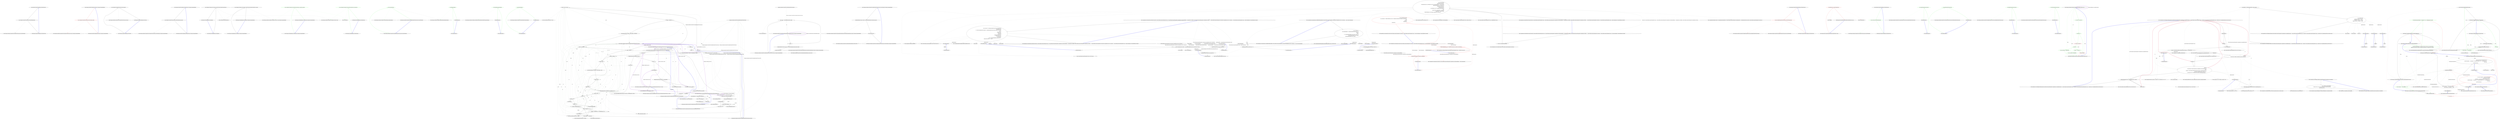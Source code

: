 digraph  {
m1_8 [cluster="Humanizer.NumberToWordsExtension.ToOrdinalWords(int)", file="DateTimeHumanizePrecisionStrategyTests.cs", label="Entry Humanizer.NumberToWordsExtension.ToOrdinalWords(int)", span="52-52"];
m1_9 [cluster="Humanizer.NumberToWordsExtension.ToOrdinalWords(int)", file="DateTimeHumanizePrecisionStrategyTests.cs", label="return Configurator.NumberToWordsConverter.ConvertToOrdinal(number);", span="54-54"];
m1_10 [cluster="Humanizer.NumberToWordsExtension.ToOrdinalWords(int)", file="DateTimeHumanizePrecisionStrategyTests.cs", label="Exit Humanizer.NumberToWordsExtension.ToOrdinalWords(int)", span="52-52"];
m1_11 [cluster="Humanizer.Localisation.NumberToWords.INumberToWordsConverter.ConvertToOrdinal(int)", file="DateTimeHumanizePrecisionStrategyTests.cs", label="Entry Humanizer.Localisation.NumberToWords.INumberToWordsConverter.ConvertToOrdinal(int)", span="27-27"];
m1_4 [cluster="Humanizer.NumberToWordsExtension.ToWords(int, Humanizer.GrammaticalGender)", file="DateTimeHumanizePrecisionStrategyTests.cs", label="Entry Humanizer.NumberToWordsExtension.ToWords(int, Humanizer.GrammaticalGender)", span="42-42"];
m1_5 [cluster="Humanizer.NumberToWordsExtension.ToWords(int, Humanizer.GrammaticalGender)", color=red, community=0, file="DateTimeHumanizePrecisionStrategyTests.cs", label="0: return Configurator.NumberToWordsConverter.Convert(number, gender);", span="44-44"];
m1_6 [cluster="Humanizer.NumberToWordsExtension.ToWords(int, Humanizer.GrammaticalGender)", file="DateTimeHumanizePrecisionStrategyTests.cs", label="Exit Humanizer.NumberToWordsExtension.ToWords(int, Humanizer.GrammaticalGender)", span="42-42"];
m1_3 [cluster="Humanizer.Localisation.NumberToWords.INumberToWordsConverter.Convert(int)", file="DateTimeHumanizePrecisionStrategyTests.cs", label="Entry Humanizer.Localisation.NumberToWords.INumberToWordsConverter.Convert(int)", span="12-12"];
m1_0 [cluster="Humanizer.NumberToWordsExtension.ToWords(int)", file="DateTimeHumanizePrecisionStrategyTests.cs", label="Entry Humanizer.NumberToWordsExtension.ToWords(int)", span="18-18"];
m1_1 [cluster="Humanizer.NumberToWordsExtension.ToWords(int)", file="DateTimeHumanizePrecisionStrategyTests.cs", label="return Configurator.NumberToWordsConverter.Convert(number);", span="20-20"];
m1_2 [cluster="Humanizer.NumberToWordsExtension.ToWords(int)", file="DateTimeHumanizePrecisionStrategyTests.cs", label="Exit Humanizer.NumberToWordsExtension.ToWords(int)", span="18-18"];
m1_7 [cluster="Humanizer.Localisation.NumberToWords.INumberToWordsConverter.Convert(int, Humanizer.GrammaticalGender)", file="DateTimeHumanizePrecisionStrategyTests.cs", label="Entry Humanizer.Localisation.NumberToWords.INumberToWordsConverter.Convert(int, Humanizer.GrammaticalGender)", span="20-20"];
m1_12 [cluster="Humanizer.NumberToWordsExtension.ToOrdinalWords(int, Humanizer.GrammaticalGender)", file="DateTimeHumanizePrecisionStrategyTests.cs", label="Entry Humanizer.NumberToWordsExtension.ToOrdinalWords(int, Humanizer.GrammaticalGender)", span="65-65"];
m1_13 [cluster="Humanizer.NumberToWordsExtension.ToOrdinalWords(int, Humanizer.GrammaticalGender)", file="DateTimeHumanizePrecisionStrategyTests.cs", label="return Configurator.NumberToWordsConverter.ConvertToOrdinal(number, gender);", span="67-67"];
m1_14 [cluster="Humanizer.NumberToWordsExtension.ToOrdinalWords(int, Humanizer.GrammaticalGender)", file="DateTimeHumanizePrecisionStrategyTests.cs", label="Exit Humanizer.NumberToWordsExtension.ToOrdinalWords(int, Humanizer.GrammaticalGender)", span="65-65"];
m1_15 [cluster="Humanizer.Localisation.NumberToWords.INumberToWordsConverter.ConvertToOrdinal(int, Humanizer.GrammaticalGender)", file="DateTimeHumanizePrecisionStrategyTests.cs", label="Entry Humanizer.Localisation.NumberToWords.INumberToWordsConverter.ConvertToOrdinal(int, Humanizer.GrammaticalGender)", span="35-35"];
m2_20 [cluster="Humanizer.Localisation.Ordinalizers.IOrdinalizer.Convert(int, string)", file="DefaultNumberToWordsConverter.cs", label="Entry Humanizer.Localisation.Ordinalizers.IOrdinalizer.Convert(int, string)", span="13-13"];
m2_28 [cluster="int.ToString(System.IFormatProvider)", file="DefaultNumberToWordsConverter.cs", label="Entry int.ToString(System.IFormatProvider)", span="0-0"];
m2_7 [cluster="Humanizer.Localisation.Ordinalizers.SpanishOrdinalizer.SpanishOrdinalizer()", file="DefaultNumberToWordsConverter.cs", label="Entry Humanizer.Localisation.Ordinalizers.SpanishOrdinalizer.SpanishOrdinalizer()", span="2-2"];
m2_25 [cluster="Humanizer.OrdinalizeExtensions.Ordinalize(int)", file="DefaultNumberToWordsConverter.cs", label="Entry Humanizer.OrdinalizeExtensions.Ordinalize(int)", span="51-51"];
m2_26 [cluster="Humanizer.OrdinalizeExtensions.Ordinalize(int)", file="DefaultNumberToWordsConverter.cs", label="return Configurator.Ordinalizer.Convert(number, number.ToString(CultureInfo.InvariantCulture));", span="53-53"];
m2_27 [cluster="Humanizer.OrdinalizeExtensions.Ordinalize(int)", file="DefaultNumberToWordsConverter.cs", label="Exit Humanizer.OrdinalizeExtensions.Ordinalize(int)", span="51-51"];
m2_21 [cluster="Humanizer.OrdinalizeExtensions.Ordinalize(string, Humanizer.GrammaticalGender)", file="DefaultNumberToWordsConverter.cs", label="Entry Humanizer.OrdinalizeExtensions.Ordinalize(string, Humanizer.GrammaticalGender)", span="41-41"];
m2_22 [cluster="Humanizer.OrdinalizeExtensions.Ordinalize(string, Humanizer.GrammaticalGender)", color=green, community=0, file="DefaultNumberToWordsConverter.cs", label="0: return Configurator.Ordinalizer.Convert(int.Parse(numberString), numberString, gender);", span="43-43"];
m2_23 [cluster="Humanizer.OrdinalizeExtensions.Ordinalize(string, Humanizer.GrammaticalGender)", file="DefaultNumberToWordsConverter.cs", label="Exit Humanizer.OrdinalizeExtensions.Ordinalize(string, Humanizer.GrammaticalGender)", span="41-41"];
m2_3 [cluster="Humanizer.Localisation.Ordinalizers.EnglishOrdinalizer.EnglishOrdinalizer()", file="DefaultNumberToWordsConverter.cs", label="Entry Humanizer.Localisation.Ordinalizers.EnglishOrdinalizer.EnglishOrdinalizer()", span="2-2"];
m2_11 [cluster="Humanizer.Localisation.Ordinalizers.BrazilianPortugueseOrdinalizer.BrazilianPortugueseOrdinalizer()", file="DefaultNumberToWordsConverter.cs", label="Entry Humanizer.Localisation.Ordinalizers.BrazilianPortugueseOrdinalizer.BrazilianPortugueseOrdinalizer()", span="2-2"];
m2_0 [cluster="lambda expression", file="DefaultNumberToWordsConverter.cs", label="Entry lambda expression", span="16-16"];
m2_1 [cluster="lambda expression", color=green, community=0, file="DefaultNumberToWordsConverter.cs", label="0: new EnglishOrdinalizer()", span="16-16"];
m2_2 [cluster="lambda expression", file="DefaultNumberToWordsConverter.cs", label="Exit lambda expression", span="16-16"];
m2_16 [cluster="Humanizer.OrdinalizeExtensions.Ordinalize(string)", file="DefaultNumberToWordsConverter.cs", label="Entry Humanizer.OrdinalizeExtensions.Ordinalize(string)", span="27-27"];
m2_17 [cluster="Humanizer.OrdinalizeExtensions.Ordinalize(string)", color=green, community=0, file="DefaultNumberToWordsConverter.cs", label="0: return Configurator.Ordinalizer.Convert(int.Parse(numberString), numberString);", span="29-29"];
m2_18 [cluster="Humanizer.OrdinalizeExtensions.Ordinalize(string)", file="DefaultNumberToWordsConverter.cs", label="Exit Humanizer.OrdinalizeExtensions.Ordinalize(string)", span="27-27"];
m2_19 [cluster="int.Parse(string)", file="DefaultNumberToWordsConverter.cs", label="Entry int.Parse(string)", span="0-0"];
m2_29 [cluster="Humanizer.OrdinalizeExtensions.Ordinalize(int, Humanizer.GrammaticalGender)", file="DefaultNumberToWordsConverter.cs", label="Entry Humanizer.OrdinalizeExtensions.Ordinalize(int, Humanizer.GrammaticalGender)", span="65-65"];
m2_30 [cluster="Humanizer.OrdinalizeExtensions.Ordinalize(int, Humanizer.GrammaticalGender)", file="DefaultNumberToWordsConverter.cs", label="return Configurator.Ordinalizer.Convert(number, number.ToString(CultureInfo.InvariantCulture), gender);", span="67-67"];
m2_31 [cluster="Humanizer.OrdinalizeExtensions.Ordinalize(int, Humanizer.GrammaticalGender)", file="DefaultNumberToWordsConverter.cs", label="Exit Humanizer.OrdinalizeExtensions.Ordinalize(int, Humanizer.GrammaticalGender)", span="65-65"];
m2_15 [cluster="Humanizer.Localisation.Ordinalizers.RussianOrdinalizer.RussianOrdinalizer()", file="DefaultNumberToWordsConverter.cs", label="Entry Humanizer.Localisation.Ordinalizers.RussianOrdinalizer.RussianOrdinalizer()", span="2-2"];
m2_12 [cluster="lambda expression", file="DefaultNumberToWordsConverter.cs", label="Entry lambda expression", span="19-19"];
m2_5 [cluster="Humanizer.Localisation.NumberToWords.DefaultNumberToWordsConverter.ConvertToOrdinal(int)", color=green, community=0, file="DefaultNumberToWordsConverter.cs", label="0: return number.ToString();", span="11-11"];
m2_4 [cluster="Humanizer.Localisation.NumberToWords.DefaultNumberToWordsConverter.ConvertToOrdinal(int)", file="DefaultNumberToWordsConverter.cs", label="Entry Humanizer.Localisation.NumberToWords.DefaultNumberToWordsConverter.ConvertToOrdinal(int)", span="9-9"];
m2_6 [cluster="Humanizer.Localisation.NumberToWords.DefaultNumberToWordsConverter.ConvertToOrdinal(int)", file="DefaultNumberToWordsConverter.cs", label="Exit Humanizer.Localisation.NumberToWords.DefaultNumberToWordsConverter.ConvertToOrdinal(int)", span="9-9"];
m2_9 [cluster="lambda expression", color=green, community=0, file="DefaultNumberToWordsConverter.cs", label="0: new BrazilianPortugueseOrdinalizer()", span="18-18"];
m2_8 [cluster="lambda expression", file="DefaultNumberToWordsConverter.cs", label="Entry lambda expression", span="18-18"];
m2_10 [cluster="lambda expression", file="DefaultNumberToWordsConverter.cs", label="Exit lambda expression", span="18-18"];
m2_13 [cluster="lambda expression", color=green, community=0, file="DefaultNumberToWordsConverter.cs", label="0: new RussianOrdinalizer()", span="19-19"];
m2_14 [cluster="lambda expression", file="DefaultNumberToWordsConverter.cs", label="Exit lambda expression", span="19-19"];
m2_24 [cluster="Humanizer.Localisation.Ordinalizers.IOrdinalizer.Convert(int, string, Humanizer.GrammaticalGender)", file="DefaultNumberToWordsConverter.cs", label="Entry Humanizer.Localisation.Ordinalizers.IOrdinalizer.Convert(int, string, Humanizer.GrammaticalGender)", span="22-22"];
m4_30 [cluster="System.Collections.Generic.List<T>.List()", file="EnglishNumberToWordsConverter.cs", label="Entry System.Collections.Generic.List<T>.List()", span="0-0"];
m4_55 [cluster="string.Replace(char, char)", file="EnglishNumberToWordsConverter.cs", label="Entry string.Replace(char, char)", span="0-0"];
m4_56 [cluster="string.EndsWith(string)", file="EnglishNumberToWordsConverter.cs", label="Entry string.EndsWith(string)", span="0-0"];
m4_32 [cluster="System.Collections.Generic.List<T>.ToArray()", file="EnglishNumberToWordsConverter.cs", label="Entry System.Collections.Generic.List<T>.ToArray()", span="0-0"];
m4_66 [cluster="System.Collections.Generic.Dictionary<TKey, TValue>.TryGetValue(TKey, out TValue)", file="EnglishNumberToWordsConverter.cs", label="Entry System.Collections.Generic.Dictionary<TKey, TValue>.TryGetValue(TKey, out TValue)", span="0-0"];
m4_31 [cluster="System.Collections.Generic.List<T>.Add(T)", file="EnglishNumberToWordsConverter.cs", label="Entry System.Collections.Generic.List<T>.Add(T)", span="0-0"];
m4_0 [cluster="Humanizer.Localisation.NumberToWords.EnglishNumberToWordsConverter.Convert(int)", file="EnglishNumberToWordsConverter.cs", label="Entry Humanizer.Localisation.NumberToWords.EnglishNumberToWordsConverter.Convert(int)", span="22-22"];
m4_1 [cluster="Humanizer.Localisation.NumberToWords.EnglishNumberToWordsConverter.Convert(int)", file="EnglishNumberToWordsConverter.cs", label="number == 0", span="24-24"];
m4_3 [cluster="Humanizer.Localisation.NumberToWords.EnglishNumberToWordsConverter.Convert(int)", file="EnglishNumberToWordsConverter.cs", label="number < 0", span="27-27"];
m4_4 [cluster="Humanizer.Localisation.NumberToWords.EnglishNumberToWordsConverter.Convert(int)", file="EnglishNumberToWordsConverter.cs", label="return string.Format(''minus {0}'', Convert(-number));", span="28-28"];
m4_6 [cluster="Humanizer.Localisation.NumberToWords.EnglishNumberToWordsConverter.Convert(int)", file="EnglishNumberToWordsConverter.cs", label="(number / 1000000000) > 0", span="32-32"];
m4_7 [cluster="Humanizer.Localisation.NumberToWords.EnglishNumberToWordsConverter.Convert(int)", file="EnglishNumberToWordsConverter.cs", label="parts.Add(string.Format(''{0} billion'', Convert(number / 1000000000)))", span="34-34"];
m4_8 [cluster="Humanizer.Localisation.NumberToWords.EnglishNumberToWordsConverter.Convert(int)", file="EnglishNumberToWordsConverter.cs", label="number %= 1000000000", span="35-35"];
m4_9 [cluster="Humanizer.Localisation.NumberToWords.EnglishNumberToWordsConverter.Convert(int)", file="EnglishNumberToWordsConverter.cs", label="(number / 1000000) > 0", span="38-38"];
m4_10 [cluster="Humanizer.Localisation.NumberToWords.EnglishNumberToWordsConverter.Convert(int)", file="EnglishNumberToWordsConverter.cs", label="parts.Add(string.Format(''{0} million'', Convert(number / 1000000)))", span="40-40"];
m4_11 [cluster="Humanizer.Localisation.NumberToWords.EnglishNumberToWordsConverter.Convert(int)", file="EnglishNumberToWordsConverter.cs", label="number %= 1000000", span="41-41"];
m4_12 [cluster="Humanizer.Localisation.NumberToWords.EnglishNumberToWordsConverter.Convert(int)", file="EnglishNumberToWordsConverter.cs", label="(number / 1000) > 0", span="44-44"];
m4_13 [cluster="Humanizer.Localisation.NumberToWords.EnglishNumberToWordsConverter.Convert(int)", file="EnglishNumberToWordsConverter.cs", label="parts.Add(string.Format(''{0} thousand'', Convert(number / 1000)))", span="46-46"];
m4_14 [cluster="Humanizer.Localisation.NumberToWords.EnglishNumberToWordsConverter.Convert(int)", file="EnglishNumberToWordsConverter.cs", label="number %= 1000", span="47-47"];
m4_15 [cluster="Humanizer.Localisation.NumberToWords.EnglishNumberToWordsConverter.Convert(int)", file="EnglishNumberToWordsConverter.cs", label="(number / 100) > 0", span="50-50"];
m4_16 [cluster="Humanizer.Localisation.NumberToWords.EnglishNumberToWordsConverter.Convert(int)", file="EnglishNumberToWordsConverter.cs", label="parts.Add(string.Format(''{0} hundred'', Convert(number / 100)))", span="52-52"];
m4_17 [cluster="Humanizer.Localisation.NumberToWords.EnglishNumberToWordsConverter.Convert(int)", file="EnglishNumberToWordsConverter.cs", label="number %= 100", span="53-53"];
m4_18 [cluster="Humanizer.Localisation.NumberToWords.EnglishNumberToWordsConverter.Convert(int)", file="EnglishNumberToWordsConverter.cs", label="number > 0", span="56-56"];
m4_21 [cluster="Humanizer.Localisation.NumberToWords.EnglishNumberToWordsConverter.Convert(int)", file="EnglishNumberToWordsConverter.cs", label="number < 20", span="61-61"];
m4_22 [cluster="Humanizer.Localisation.NumberToWords.EnglishNumberToWordsConverter.Convert(int)", file="EnglishNumberToWordsConverter.cs", label="parts.Add(UnitsMap[number])", span="62-62"];
m4_23 [cluster="Humanizer.Localisation.NumberToWords.EnglishNumberToWordsConverter.Convert(int)", file="EnglishNumberToWordsConverter.cs", label="var lastPart = TensMap[number / 10]", span="65-65"];
m4_24 [cluster="Humanizer.Localisation.NumberToWords.EnglishNumberToWordsConverter.Convert(int)", file="EnglishNumberToWordsConverter.cs", label="(number % 10) > 0", span="66-66"];
m4_25 [cluster="Humanizer.Localisation.NumberToWords.EnglishNumberToWordsConverter.Convert(int)", file="EnglishNumberToWordsConverter.cs", label="lastPart += string.Format(''-{0}'', UnitsMap[number % 10])", span="67-67"];
m4_2 [cluster="Humanizer.Localisation.NumberToWords.EnglishNumberToWordsConverter.Convert(int)", file="EnglishNumberToWordsConverter.cs", label="return ''zero'';", span="25-25"];
m4_5 [cluster="Humanizer.Localisation.NumberToWords.EnglishNumberToWordsConverter.Convert(int)", file="EnglishNumberToWordsConverter.cs", label="var parts = new List<string>()", span="30-30"];
m4_19 [cluster="Humanizer.Localisation.NumberToWords.EnglishNumberToWordsConverter.Convert(int)", file="EnglishNumberToWordsConverter.cs", label="parts.Count != 0", span="58-58"];
m4_20 [cluster="Humanizer.Localisation.NumberToWords.EnglishNumberToWordsConverter.Convert(int)", file="EnglishNumberToWordsConverter.cs", label="parts.Add(''and'')", span="59-59"];
m4_26 [cluster="Humanizer.Localisation.NumberToWords.EnglishNumberToWordsConverter.Convert(int)", file="EnglishNumberToWordsConverter.cs", label="parts.Add(lastPart)", span="69-69"];
m4_27 [cluster="Humanizer.Localisation.NumberToWords.EnglishNumberToWordsConverter.Convert(int)", file="EnglishNumberToWordsConverter.cs", label="return string.Join('' '', parts.ToArray());", span="73-73"];
m4_28 [cluster="Humanizer.Localisation.NumberToWords.EnglishNumberToWordsConverter.Convert(int)", file="EnglishNumberToWordsConverter.cs", label="Exit Humanizer.Localisation.NumberToWords.EnglishNumberToWordsConverter.Convert(int)", span="22-22"];
m4_33 [cluster="string.Join(string, params string[])", file="EnglishNumberToWordsConverter.cs", label="Entry string.Join(string, params string[])", span="0-0"];
m4_34 [cluster="Humanizer.Localisation.NumberToWords.EnglishNumberToWordsConverter.ConvertToOrdinal(int)", file="EnglishNumberToWordsConverter.cs", label="Entry Humanizer.Localisation.NumberToWords.EnglishNumberToWordsConverter.ConvertToOrdinal(int)", span="76-76"];
m4_35 [cluster="Humanizer.Localisation.NumberToWords.EnglishNumberToWordsConverter.ConvertToOrdinal(int)", file="EnglishNumberToWordsConverter.cs", label="string towords", span="78-78"];
m4_36 [cluster="Humanizer.Localisation.NumberToWords.EnglishNumberToWordsConverter.ConvertToOrdinal(int)", file="EnglishNumberToWordsConverter.cs", label="ExceptionNumbersToWords(number, out towords)", span="80-80"];
m4_38 [cluster="Humanizer.Localisation.NumberToWords.EnglishNumberToWordsConverter.ConvertToOrdinal(int)", file="EnglishNumberToWordsConverter.cs", label="number > 20", span="84-84"];
m4_40 [cluster="Humanizer.Localisation.NumberToWords.EnglishNumberToWordsConverter.ConvertToOrdinal(int)", file="EnglishNumberToWordsConverter.cs", label="ExceptionNumbersToWords(number%10, out exceptionPart)", span="87-87"];
m4_41 [cluster="Humanizer.Localisation.NumberToWords.EnglishNumberToWordsConverter.ConvertToOrdinal(int)", file="EnglishNumberToWordsConverter.cs", label="var normalPart = number - number%10", span="89-89"];
m4_44 [cluster="Humanizer.Localisation.NumberToWords.EnglishNumberToWordsConverter.ConvertToOrdinal(int)", file="EnglishNumberToWordsConverter.cs", label="return NormalNumberToWords(number);", span="95-95"];
m4_37 [cluster="Humanizer.Localisation.NumberToWords.EnglishNumberToWordsConverter.ConvertToOrdinal(int)", file="EnglishNumberToWordsConverter.cs", label="return towords;", span="81-81"];
m4_39 [cluster="Humanizer.Localisation.NumberToWords.EnglishNumberToWordsConverter.ConvertToOrdinal(int)", file="EnglishNumberToWordsConverter.cs", label="string exceptionPart", span="86-86"];
m4_43 [cluster="Humanizer.Localisation.NumberToWords.EnglishNumberToWordsConverter.ConvertToOrdinal(int)", file="EnglishNumberToWordsConverter.cs", label="return towords + '' '' + exceptionPart;", span="91-91"];
m4_42 [cluster="Humanizer.Localisation.NumberToWords.EnglishNumberToWordsConverter.ConvertToOrdinal(int)", file="EnglishNumberToWordsConverter.cs", label="towords = RemoveOnePrefix(Convert(normalPart))", span="90-90"];
m4_45 [cluster="Humanizer.Localisation.NumberToWords.EnglishNumberToWordsConverter.ConvertToOrdinal(int)", file="EnglishNumberToWordsConverter.cs", label="Exit Humanizer.Localisation.NumberToWords.EnglishNumberToWordsConverter.ConvertToOrdinal(int)", span="76-76"];
m4_47 [cluster="Humanizer.Localisation.NumberToWords.EnglishNumberToWordsConverter.RemoveOnePrefix(string)", file="EnglishNumberToWordsConverter.cs", label="Entry Humanizer.Localisation.NumberToWords.EnglishNumberToWordsConverter.RemoveOnePrefix(string)", span="110-110"];
m4_58 [cluster="Humanizer.Localisation.NumberToWords.EnglishNumberToWordsConverter.RemoveOnePrefix(string)", file="EnglishNumberToWordsConverter.cs", label="towords.IndexOf(''one'', StringComparison.Ordinal) == 0", span="113-113"];
m4_59 [cluster="Humanizer.Localisation.NumberToWords.EnglishNumberToWordsConverter.RemoveOnePrefix(string)", file="EnglishNumberToWordsConverter.cs", label="towords = towords.Remove(0, 4)", span="114-114"];
m4_60 [cluster="Humanizer.Localisation.NumberToWords.EnglishNumberToWordsConverter.RemoveOnePrefix(string)", file="EnglishNumberToWordsConverter.cs", label="return towords;", span="116-116"];
m4_61 [cluster="Humanizer.Localisation.NumberToWords.EnglishNumberToWordsConverter.RemoveOnePrefix(string)", file="EnglishNumberToWordsConverter.cs", label="Exit Humanizer.Localisation.NumberToWords.EnglishNumberToWordsConverter.RemoveOnePrefix(string)", span="110-110"];
m4_48 [cluster="Humanizer.Localisation.NumberToWords.EnglishNumberToWordsConverter.NormalNumberToWords(int)", file="EnglishNumberToWordsConverter.cs", label="Entry Humanizer.Localisation.NumberToWords.EnglishNumberToWordsConverter.NormalNumberToWords(int)", span="98-98"];
m4_49 [cluster="Humanizer.Localisation.NumberToWords.EnglishNumberToWordsConverter.NormalNumberToWords(int)", file="EnglishNumberToWordsConverter.cs", label="string towords = Convert(number).Replace('-', ' ')", span="100-100"];
m4_50 [cluster="Humanizer.Localisation.NumberToWords.EnglishNumberToWordsConverter.NormalNumberToWords(int)", file="EnglishNumberToWordsConverter.cs", label="towords = RemoveOnePrefix(towords)", span="102-102"];
m4_51 [cluster="Humanizer.Localisation.NumberToWords.EnglishNumberToWordsConverter.NormalNumberToWords(int)", file="EnglishNumberToWordsConverter.cs", label="towords.EndsWith(''y'')", span="104-104"];
m4_52 [cluster="Humanizer.Localisation.NumberToWords.EnglishNumberToWordsConverter.NormalNumberToWords(int)", file="EnglishNumberToWordsConverter.cs", label="towords = towords.TrimEnd('y') + ''ie''", span="105-105"];
m4_53 [cluster="Humanizer.Localisation.NumberToWords.EnglishNumberToWordsConverter.NormalNumberToWords(int)", file="EnglishNumberToWordsConverter.cs", label="return towords + ''th'';", span="107-107"];
m4_54 [cluster="Humanizer.Localisation.NumberToWords.EnglishNumberToWordsConverter.NormalNumberToWords(int)", file="EnglishNumberToWordsConverter.cs", label="Exit Humanizer.Localisation.NumberToWords.EnglishNumberToWordsConverter.NormalNumberToWords(int)", span="98-98"];
m4_63 [cluster="string.Remove(int, int)", file="EnglishNumberToWordsConverter.cs", label="Entry string.Remove(int, int)", span="0-0"];
m4_46 [cluster="Humanizer.Localisation.NumberToWords.EnglishNumberToWordsConverter.ExceptionNumbersToWords(int, out string)", file="EnglishNumberToWordsConverter.cs", label="Entry Humanizer.Localisation.NumberToWords.EnglishNumberToWordsConverter.ExceptionNumbersToWords(int, out string)", span="119-119"];
m4_64 [cluster="Humanizer.Localisation.NumberToWords.EnglishNumberToWordsConverter.ExceptionNumbersToWords(int, out string)", file="EnglishNumberToWordsConverter.cs", label="return OrdinalExceptions.TryGetValue(number, out words);", span="121-121"];
m4_65 [cluster="Humanizer.Localisation.NumberToWords.EnglishNumberToWordsConverter.ExceptionNumbersToWords(int, out string)", file="EnglishNumberToWordsConverter.cs", label="Exit Humanizer.Localisation.NumberToWords.EnglishNumberToWordsConverter.ExceptionNumbersToWords(int, out string)", span="119-119"];
m4_57 [cluster="string.TrimEnd(params char[])", file="EnglishNumberToWordsConverter.cs", label="Entry string.TrimEnd(params char[])", span="0-0"];
m4_29 [cluster="string.Format(string, object)", file="EnglishNumberToWordsConverter.cs", label="Entry string.Format(string, object)", span="0-0"];
m4_62 [cluster="string.IndexOf(string, System.StringComparison)", file="EnglishNumberToWordsConverter.cs", label="Entry string.IndexOf(string, System.StringComparison)", span="0-0"];
m4_67 [file="EnglishNumberToWordsConverter.cs", label="Humanizer.Localisation.NumberToWords.EnglishNumberToWordsConverter", span=""];
m7_6 [cluster="System.Math.Abs(int)", file="HebrewFormatter.cs", label="Entry System.Math.Abs(int)", span="0-0"];
m7_0 [cluster="Humanizer.Localisation.NumberToWords.ItalianNumberToWordsConverter.Convert(int, Humanizer.GrammaticalGender)", file="HebrewFormatter.cs", label="Entry Humanizer.Localisation.NumberToWords.ItalianNumberToWordsConverter.Convert(int, Humanizer.GrammaticalGender)", span="7-7"];
m7_1 [cluster="Humanizer.Localisation.NumberToWords.ItalianNumberToWordsConverter.Convert(int, Humanizer.GrammaticalGender)", file="HebrewFormatter.cs", label="number < 0", span="9-9"];
m7_2 [cluster="Humanizer.Localisation.NumberToWords.ItalianNumberToWordsConverter.Convert(int, Humanizer.GrammaticalGender)", file="HebrewFormatter.cs", label="return ''meno '' + Convert(Math.Abs(number), gender);", span="10-10"];
m7_3 [cluster="Humanizer.Localisation.NumberToWords.ItalianNumberToWordsConverter.Convert(int, Humanizer.GrammaticalGender)", file="HebrewFormatter.cs", label="ItalianCardinalNumberCruncher cruncher = new ItalianCardinalNumberCruncher(number, gender)", span="12-12"];
m7_4 [cluster="Humanizer.Localisation.NumberToWords.ItalianNumberToWordsConverter.Convert(int, Humanizer.GrammaticalGender)", file="HebrewFormatter.cs", label="return cruncher.Convert();", span="14-14"];
m7_5 [cluster="Humanizer.Localisation.NumberToWords.ItalianNumberToWordsConverter.Convert(int, Humanizer.GrammaticalGender)", file="HebrewFormatter.cs", label="Exit Humanizer.Localisation.NumberToWords.ItalianNumberToWordsConverter.Convert(int, Humanizer.GrammaticalGender)", span="7-7"];
m7_7 [cluster="Humanizer.Localisation.NumberToWords.Italian.ItalianCardinalNumberCruncher.ItalianCardinalNumberCruncher(int, Humanizer.GrammaticalGender)", file="HebrewFormatter.cs", label="Entry Humanizer.Localisation.NumberToWords.Italian.ItalianCardinalNumberCruncher.ItalianCardinalNumberCruncher(int, Humanizer.GrammaticalGender)", span="7-7"];
m7_9 [cluster="Humanizer.Localisation.NumberToWords.ItalianNumberToWordsConverter.ConvertToOrdinal(int, Humanizer.GrammaticalGender)", file="HebrewFormatter.cs", label="Entry Humanizer.Localisation.NumberToWords.ItalianNumberToWordsConverter.ConvertToOrdinal(int, Humanizer.GrammaticalGender)", span="17-17"];
m7_10 [cluster="Humanizer.Localisation.NumberToWords.ItalianNumberToWordsConverter.ConvertToOrdinal(int, Humanizer.GrammaticalGender)", file="HebrewFormatter.cs", label="ItalianOrdinalNumberCruncher cruncher = new ItalianOrdinalNumberCruncher(number, gender)", span="19-19"];
m7_11 [cluster="Humanizer.Localisation.NumberToWords.ItalianNumberToWordsConverter.ConvertToOrdinal(int, Humanizer.GrammaticalGender)", file="HebrewFormatter.cs", label="return cruncher.Convert();", span="21-21"];
m7_12 [cluster="Humanizer.Localisation.NumberToWords.ItalianNumberToWordsConverter.ConvertToOrdinal(int, Humanizer.GrammaticalGender)", file="HebrewFormatter.cs", label="Exit Humanizer.Localisation.NumberToWords.ItalianNumberToWordsConverter.ConvertToOrdinal(int, Humanizer.GrammaticalGender)", span="17-17"];
m7_13 [cluster="Humanizer.Localisation.NumberToWords.Italian.ItalianOrdinalNumberCruncher.ItalianOrdinalNumberCruncher(int, Humanizer.GrammaticalGender)", file="HebrewFormatter.cs", label="Entry Humanizer.Localisation.NumberToWords.Italian.ItalianOrdinalNumberCruncher.ItalianOrdinalNumberCruncher(int, Humanizer.GrammaticalGender)", span="7-7"];
m7_14 [cluster="Humanizer.Localisation.NumberToWords.Italian.ItalianOrdinalNumberCruncher.Convert()", file="HebrewFormatter.cs", label="Entry Humanizer.Localisation.NumberToWords.Italian.ItalianOrdinalNumberCruncher.Convert()", span="14-14"];
m7_8 [cluster="Humanizer.Localisation.NumberToWords.Italian.ItalianCardinalNumberCruncher.Convert()", file="HebrewFormatter.cs", label="Entry Humanizer.Localisation.NumberToWords.Italian.ItalianCardinalNumberCruncher.Convert()", span="15-15"];
m7_15 [file="HebrewFormatter.cs", label="Humanizer.Localisation.NumberToWords.ItalianNumberToWordsConverter", span=""];
m9_22 [cluster="System.StringComparer.Equals(string, string)", file="INumberToWordsConverter.cs", label="Entry System.StringComparer.Equals(string, string)", span="0-0"];
m9_52 [cluster="Unk.ToMaybe", file="INumberToWordsConverter.cs", label="Entry Unk.ToMaybe", span=""];
m9_19 [cluster="CommandLine.Infrastructure.Maybe.Just<T>(T)", file="INumberToWordsConverter.cs", label="Entry CommandLine.Infrastructure.Maybe.Just<T>(T)", span="71-71"];
m9_29 [cluster="Unk.Any", file="INumberToWordsConverter.cs", label="Entry Unk.Any", span=""];
m9_18 [cluster="CommandLine.NoVerbSelectedError.NoVerbSelectedError()", file="INumberToWordsConverter.cs", label="Entry CommandLine.NoVerbSelectedError.NoVerbSelectedError()", span="391-391"];
m9_42 [cluster="Unk.CreateInstance", file="INumberToWordsConverter.cs", label="Entry Unk.CreateInstance", span=""];
m9_16 [cluster="System.Collections.Generic.IEnumerable<TSource>.Empty<TSource>()", file="INumberToWordsConverter.cs", label="Entry System.Collections.Generic.IEnumerable<TSource>.Empty<TSource>()", span="81-81"];
m9_53 [cluster="CommandLine.HelpVerbRequestedError.HelpVerbRequestedError(string, System.Type, bool)", file="INumberToWordsConverter.cs", label="Entry CommandLine.HelpVerbRequestedError.HelpVerbRequestedError(string, System.Type, bool)", span="353-353"];
m9_34 [cluster="Unk.>", file="INumberToWordsConverter.cs", label="Entry Unk.>", span=""];
m9_33 [cluster="Unk.Just", file="INumberToWordsConverter.cs", label="Entry Unk.Just", span=""];
m9_0 [cluster="CommandLine.Core.InstanceChooser.Choose(System.Collections.Generic.IEnumerable<System.Type>, System.Collections.Generic.IEnumerable<string>, System.StringComparer, System.Globalization.CultureInfo)", file="INumberToWordsConverter.cs", label="Entry CommandLine.Core.InstanceChooser.Choose(System.Collections.Generic.IEnumerable<System.Type>, System.Collections.Generic.IEnumerable<string>, System.StringComparer, System.Globalization.CultureInfo)", span="12-12"];
m9_1 [cluster="CommandLine.Core.InstanceChooser.Choose(System.Collections.Generic.IEnumerable<System.Type>, System.Collections.Generic.IEnumerable<string>, System.StringComparer, System.Globalization.CultureInfo)", color=red, community=0, file="INumberToWordsConverter.cs", label="0: return InstanceChooser.Choose(\r\n                (args, optionSpecs) => Tokenizer.Tokenize(args, name => NameLookup.Contains(name, optionSpecs, nameComparer)),\r\n                types,\r\n                arguments,\r\n                nameComparer,\r\n                parsingCulture);", span="18-23"];
m9_2 [cluster="CommandLine.Core.InstanceChooser.Choose(System.Collections.Generic.IEnumerable<System.Type>, System.Collections.Generic.IEnumerable<string>, System.StringComparer, System.Globalization.CultureInfo)", file="INumberToWordsConverter.cs", label="Exit CommandLine.Core.InstanceChooser.Choose(System.Collections.Generic.IEnumerable<System.Type>, System.Collections.Generic.IEnumerable<string>, System.StringComparer, System.Globalization.CultureInfo)", span="12-12"];
m9_3 [cluster="CommandLine.Core.InstanceChooser.Choose(System.Func<System.Collections.Generic.IEnumerable<string>, System.Collections.Generic.IEnumerable<CommandLine.Core.OptionSpecification>, CommandLine.Core.StatePair<System.Collections.Generic.IEnumerable<CommandLine.Core.Token>>>, System.Collections.Generic.IEnumerable<System.Type>, System.Collections.Generic.IEnumerable<string>, System.StringComparer, System.Globalization.CultureInfo)", file="INumberToWordsConverter.cs", label="Entry CommandLine.Core.InstanceChooser.Choose(System.Func<System.Collections.Generic.IEnumerable<string>, System.Collections.Generic.IEnumerable<CommandLine.Core.OptionSpecification>, CommandLine.Core.StatePair<System.Collections.Generic.IEnumerable<CommandLine.Core.Token>>>, System.Collections.Generic.IEnumerable<System.Type>, System.Collections.Generic.IEnumerable<string>, System.StringComparer, System.Globalization.CultureInfo)", span="26-26"];
m9_12 [cluster="CommandLine.Core.InstanceChooser.Choose(System.Func<System.Collections.Generic.IEnumerable<string>, System.Collections.Generic.IEnumerable<CommandLine.Core.OptionSpecification>, CommandLine.Core.StatePair<System.Collections.Generic.IEnumerable<CommandLine.Core.Token>>>, System.Collections.Generic.IEnumerable<System.Type>, System.Collections.Generic.IEnumerable<string>, System.StringComparer, System.Globalization.CultureInfo)", file="INumberToWordsConverter.cs", label="var verbs = Verb.SelectFromTypes(types)", span="33-33"];
m9_13 [cluster="CommandLine.Core.InstanceChooser.Choose(System.Func<System.Collections.Generic.IEnumerable<string>, System.Collections.Generic.IEnumerable<CommandLine.Core.OptionSpecification>, CommandLine.Core.StatePair<System.Collections.Generic.IEnumerable<CommandLine.Core.Token>>>, System.Collections.Generic.IEnumerable<System.Type>, System.Collections.Generic.IEnumerable<string>, System.StringComparer, System.Globalization.CultureInfo)", file="INumberToWordsConverter.cs", label="return arguments.Empty()\r\n                ? ParserResult.Create<object>(\r\n                    ParserResultType.Verbs, new NullInstance(), new[] { new NoVerbSelectedError() }, Maybe.Just(types))\r\n                : nameComparer.Equals(''help'', arguments.First())\r\n                   ? ParserResult.Create<object>(\r\n                        ParserResultType.Verbs,\r\n                        new NullInstance(), new[] { CreateHelpVerbRequestedError(\r\n                            verbs,\r\n                            arguments.Skip(1).SingleOrDefault() ?? string.Empty,\r\n                            nameComparer) }, Maybe.Just(types))\r\n                   : MatchVerb(tokenizer, verbs, arguments, nameComparer, parsingCulture);", span="35-45"];
m9_14 [cluster="CommandLine.Core.InstanceChooser.Choose(System.Func<System.Collections.Generic.IEnumerable<string>, System.Collections.Generic.IEnumerable<CommandLine.Core.OptionSpecification>, CommandLine.Core.StatePair<System.Collections.Generic.IEnumerable<CommandLine.Core.Token>>>, System.Collections.Generic.IEnumerable<System.Type>, System.Collections.Generic.IEnumerable<string>, System.StringComparer, System.Globalization.CultureInfo)", file="INumberToWordsConverter.cs", label="Exit CommandLine.Core.InstanceChooser.Choose(System.Func<System.Collections.Generic.IEnumerable<string>, System.Collections.Generic.IEnumerable<CommandLine.Core.OptionSpecification>, CommandLine.Core.StatePair<System.Collections.Generic.IEnumerable<CommandLine.Core.Token>>>, System.Collections.Generic.IEnumerable<System.Type>, System.Collections.Generic.IEnumerable<string>, System.StringComparer, System.Globalization.CultureInfo)", span="26-26"];
m9_25 [cluster="CommandLine.Core.InstanceChooser.CreateHelpVerbRequestedError(System.Collections.Generic.IEnumerable<System.Tuple<CommandLine.Core.Verb, System.Type>>, string, System.StringComparer)", file="INumberToWordsConverter.cs", label="Entry CommandLine.Core.InstanceChooser.CreateHelpVerbRequestedError(System.Collections.Generic.IEnumerable<System.Tuple<CommandLine.Core.Verb, System.Type>>, string, System.StringComparer)", span="69-69"];
m9_49 [cluster="CommandLine.Core.InstanceChooser.CreateHelpVerbRequestedError(System.Collections.Generic.IEnumerable<System.Tuple<CommandLine.Core.Verb, System.Type>>, string, System.StringComparer)", file="INumberToWordsConverter.cs", label="return verb.Length > 0\r\n                      ? verbs.SingleOrDefault(v => nameComparer.Equals(v.Item1.Name, verb))\r\n                             .ToMaybe()\r\n                             .Return(\r\n                                 v => new HelpVerbRequestedError(v.Item1.Name, v.Item2, true),\r\n                                 new HelpVerbRequestedError(null, null, false))\r\n                      : new HelpVerbRequestedError(null, null, false);", span="74-80"];
m9_50 [cluster="CommandLine.Core.InstanceChooser.CreateHelpVerbRequestedError(System.Collections.Generic.IEnumerable<System.Tuple<CommandLine.Core.Verb, System.Type>>, string, System.StringComparer)", file="INumberToWordsConverter.cs", label="Exit CommandLine.Core.InstanceChooser.CreateHelpVerbRequestedError(System.Collections.Generic.IEnumerable<System.Tuple<CommandLine.Core.Verb, System.Type>>, string, System.StringComparer)", span="69-69"];
m9_24 [cluster="System.Collections.Generic.IEnumerable<TSource>.SingleOrDefault<TSource>()", file="INumberToWordsConverter.cs", label="Entry System.Collections.Generic.IEnumerable<TSource>.SingleOrDefault<TSource>()", span="0-0"];
m9_11 [cluster="CommandLine.Core.NameLookup.Contains(string, System.Collections.Generic.IEnumerable<CommandLine.Core.OptionSpecification>, System.StringComparer)", file="INumberToWordsConverter.cs", label="Entry CommandLine.Core.NameLookup.Contains(string, System.Collections.Generic.IEnumerable<CommandLine.Core.OptionSpecification>, System.StringComparer)", span="11-11"];
m9_26 [cluster="CommandLine.Core.InstanceChooser.MatchVerb(System.Func<System.Collections.Generic.IEnumerable<string>, System.Collections.Generic.IEnumerable<CommandLine.Core.OptionSpecification>, CommandLine.Core.StatePair<System.Collections.Generic.IEnumerable<CommandLine.Core.Token>>>, System.Collections.Generic.IEnumerable<System.Tuple<CommandLine.Core.Verb, System.Type>>, System.Collections.Generic.IEnumerable<string>, System.StringComparer, System.Globalization.CultureInfo)", file="INumberToWordsConverter.cs", label="Entry CommandLine.Core.InstanceChooser.MatchVerb(System.Func<System.Collections.Generic.IEnumerable<string>, System.Collections.Generic.IEnumerable<CommandLine.Core.OptionSpecification>, CommandLine.Core.StatePair<System.Collections.Generic.IEnumerable<CommandLine.Core.Token>>>, System.Collections.Generic.IEnumerable<System.Tuple<CommandLine.Core.Verb, System.Type>>, System.Collections.Generic.IEnumerable<string>, System.StringComparer, System.Globalization.CultureInfo)", span="48-48"];
m9_27 [cluster="CommandLine.Core.InstanceChooser.MatchVerb(System.Func<System.Collections.Generic.IEnumerable<string>, System.Collections.Generic.IEnumerable<CommandLine.Core.OptionSpecification>, CommandLine.Core.StatePair<System.Collections.Generic.IEnumerable<CommandLine.Core.Token>>>, System.Collections.Generic.IEnumerable<System.Tuple<CommandLine.Core.Verb, System.Type>>, System.Collections.Generic.IEnumerable<string>, System.StringComparer, System.Globalization.CultureInfo)", file="INumberToWordsConverter.cs", label="return verbs.Any(a => nameComparer.Equals(a.Item1.Name, arguments.First()))\r\n                ? InstanceBuilder.Build(\r\n                    () => Activator.CreateInstance(verbs.Single(v => nameComparer.Equals(v.Item1.Name, arguments.First())).Item2),\r\n                    tokenizer,\r\n                    arguments.Skip(1),\r\n                    nameComparer,\r\n                    parsingCulture)\r\n                : ParserResult.Create<object>(\r\n                    ParserResultType.Verbs,\r\n                    new NullInstance(),\r\n                    new[] { new BadVerbSelectedError(arguments.First()) },\r\n                    Maybe.Just(verbs.Select(v => v.Item2)));", span="55-66"];
m9_28 [cluster="CommandLine.Core.InstanceChooser.MatchVerb(System.Func<System.Collections.Generic.IEnumerable<string>, System.Collections.Generic.IEnumerable<CommandLine.Core.OptionSpecification>, CommandLine.Core.StatePair<System.Collections.Generic.IEnumerable<CommandLine.Core.Token>>>, System.Collections.Generic.IEnumerable<System.Tuple<CommandLine.Core.Verb, System.Type>>, System.Collections.Generic.IEnumerable<string>, System.StringComparer, System.Globalization.CultureInfo)", file="INumberToWordsConverter.cs", label="Exit CommandLine.Core.InstanceChooser.MatchVerb(System.Func<System.Collections.Generic.IEnumerable<string>, System.Collections.Generic.IEnumerable<CommandLine.Core.OptionSpecification>, CommandLine.Core.StatePair<System.Collections.Generic.IEnumerable<CommandLine.Core.Token>>>, System.Collections.Generic.IEnumerable<System.Tuple<CommandLine.Core.Verb, System.Type>>, System.Collections.Generic.IEnumerable<string>, System.StringComparer, System.Globalization.CultureInfo)", span="48-48"];
m9_21 [cluster="System.Collections.Generic.IEnumerable<TSource>.First<TSource>()", file="INumberToWordsConverter.cs", label="Entry System.Collections.Generic.IEnumerable<TSource>.First<TSource>()", span="0-0"];
m9_58 [cluster="lambda expression", file="INumberToWordsConverter.cs", label="Entry lambda expression", span="78-78"];
m9_5 [cluster="lambda expression", color=red, community=0, file="INumberToWordsConverter.cs", label="0: Tokenizer.Tokenize(args, name => NameLookup.Contains(name, optionSpecs, nameComparer))", span="19-19"];
m9_9 [cluster="lambda expression", color=red, community=0, file="INumberToWordsConverter.cs", label="0: NameLookup.Contains(name, optionSpecs, nameComparer)", span="19-19"];
m9_4 [cluster="lambda expression", file="INumberToWordsConverter.cs", label="Entry lambda expression", span="19-19"];
m9_6 [cluster="lambda expression", file="INumberToWordsConverter.cs", label="Exit lambda expression", span="19-19"];
m9_8 [cluster="lambda expression", file="INumberToWordsConverter.cs", label="Entry lambda expression", span="19-19"];
m9_10 [cluster="lambda expression", file="INumberToWordsConverter.cs", label="Exit lambda expression", span="19-19"];
m9_36 [cluster="lambda expression", file="INumberToWordsConverter.cs", label="nameComparer.Equals(a.Item1.Name, arguments.First())", span="55-55"];
m9_39 [cluster="lambda expression", file="INumberToWordsConverter.cs", label="Activator.CreateInstance(verbs.Single(v => nameComparer.Equals(v.Item1.Name, arguments.First())).Item2)", span="57-57"];
m9_44 [cluster="lambda expression", file="INumberToWordsConverter.cs", label="nameComparer.Equals(v.Item1.Name, arguments.First())", span="57-57"];
m9_35 [cluster="lambda expression", file="INumberToWordsConverter.cs", label="Entry lambda expression", span="55-55"];
m9_38 [cluster="lambda expression", file="INumberToWordsConverter.cs", label="Entry lambda expression", span="57-57"];
m9_46 [cluster="lambda expression", file="INumberToWordsConverter.cs", label="Entry lambda expression", span="66-66"];
m9_37 [cluster="lambda expression", file="INumberToWordsConverter.cs", label="Exit lambda expression", span="55-55"];
m9_40 [cluster="lambda expression", file="INumberToWordsConverter.cs", label="Exit lambda expression", span="57-57"];
m9_43 [cluster="lambda expression", file="INumberToWordsConverter.cs", label="Entry lambda expression", span="57-57"];
m9_45 [cluster="lambda expression", file="INumberToWordsConverter.cs", label="Exit lambda expression", span="57-57"];
m9_47 [cluster="lambda expression", file="INumberToWordsConverter.cs", label="v.Item2", span="66-66"];
m9_48 [cluster="lambda expression", file="INumberToWordsConverter.cs", label="Exit lambda expression", span="66-66"];
m9_56 [cluster="lambda expression", file="INumberToWordsConverter.cs", label="nameComparer.Equals(v.Item1.Name, verb)", span="75-75"];
m9_55 [cluster="lambda expression", file="INumberToWordsConverter.cs", label="Entry lambda expression", span="75-75"];
m9_57 [cluster="lambda expression", file="INumberToWordsConverter.cs", label="Exit lambda expression", span="75-75"];
m9_59 [cluster="lambda expression", file="INumberToWordsConverter.cs", label="new HelpVerbRequestedError(v.Item1.Name, v.Item2, true)", span="78-78"];
m9_60 [cluster="lambda expression", file="INumberToWordsConverter.cs", label="Exit lambda expression", span="78-78"];
m9_20 [cluster="CommandLine.ParserResult.Create<T>(CommandLine.ParserResultType, T, System.Collections.Generic.IEnumerable<CommandLine.Error>, CommandLine.Infrastructure.Maybe<System.Collections.Generic.IEnumerable<System.Type>>)", file="INumberToWordsConverter.cs", label="Entry CommandLine.ParserResult.Create<T>(CommandLine.ParserResultType, T, System.Collections.Generic.IEnumerable<CommandLine.Error>, CommandLine.Infrastructure.Maybe<System.Collections.Generic.IEnumerable<System.Type>>)", span="105-105"];
m9_32 [cluster="Unk.Select", file="INumberToWordsConverter.cs", label="Entry Unk.Select", span=""];
m9_61 [cluster="HelpVerbRequestedError.cstr", file="INumberToWordsConverter.cs", label="Entry HelpVerbRequestedError.cstr", span=""];
m9_30 [cluster="Unk.Build", file="INumberToWordsConverter.cs", label="Entry Unk.Build", span=""];
m9_17 [cluster="CommandLine.NullInstance.NullInstance()", file="INumberToWordsConverter.cs", label="Entry CommandLine.NullInstance.NullInstance()", span="9-9"];
m9_7 [cluster="CommandLine.Core.Tokenizer.Tokenize(System.Collections.Generic.IEnumerable<string>, System.Func<string, bool>)", file="INumberToWordsConverter.cs", label="Entry CommandLine.Core.Tokenizer.Tokenize(System.Collections.Generic.IEnumerable<string>, System.Func<string, bool>)", span="11-11"];
m9_41 [cluster="Unk.Single", file="INumberToWordsConverter.cs", label="Entry Unk.Single", span=""];
m9_31 [cluster="CommandLine.BadVerbSelectedError.BadVerbSelectedError(string)", file="INumberToWordsConverter.cs", label="Entry CommandLine.BadVerbSelectedError.BadVerbSelectedError(string)", span="327-327"];
m9_51 [cluster="Unk.SingleOrDefault", file="INumberToWordsConverter.cs", label="Entry Unk.SingleOrDefault", span=""];
m9_15 [cluster="CommandLine.Core.Verb.SelectFromTypes(System.Collections.Generic.IEnumerable<System.Type>)", file="INumberToWordsConverter.cs", label="Entry CommandLine.Core.Verb.SelectFromTypes(System.Collections.Generic.IEnumerable<System.Type>)", span="40-40"];
m9_23 [cluster="System.Collections.Generic.IEnumerable<TSource>.Skip<TSource>(int)", file="INumberToWordsConverter.cs", label="Entry System.Collections.Generic.IEnumerable<TSource>.Skip<TSource>(int)", span="0-0"];
m9_54 [cluster="Unk.Return", file="INumberToWordsConverter.cs", label="Entry Unk.Return", span=""];
m9_62 [file="INumberToWordsConverter.cs", label="System.StringComparer", span=""];
m9_63 [file="INumberToWordsConverter.cs", label="System.Collections.Generic.IEnumerable<CommandLine.Core.OptionSpecification>", span=""];
m9_64 [file="INumberToWordsConverter.cs", label="System.Collections.Generic.IEnumerable<string>", span=""];
m9_65 [file="INumberToWordsConverter.cs", label="System.StringComparer", span=""];
m9_66 [file="INumberToWordsConverter.cs", label="System.Collections.Generic.IEnumerable<System.Tuple<CommandLine.Core.Verb, System.Type>>", span=""];
m9_67 [file="INumberToWordsConverter.cs", label=string, span=""];
m9_68 [file="INumberToWordsConverter.cs", label="System.StringComparer", span=""];
m10_0 [cluster="Humanizer.NumberToOrdinalWordsExtension.ToOrdinalWords(int)", file="NumberToOrdinalWordsExtension.cs", label="Entry Humanizer.NumberToOrdinalWordsExtension.ToOrdinalWords(int)", span="14-14"];
m10_1 [cluster="Humanizer.NumberToOrdinalWordsExtension.ToOrdinalWords(int)", color=red, community=0, file="NumberToOrdinalWordsExtension.cs", label="0: return new EnglishNumberToWordsConverter().ConvertToOrdinal(number);", span="16-16"];
m10_2 [cluster="Humanizer.NumberToOrdinalWordsExtension.ToOrdinalWords(int)", file="NumberToOrdinalWordsExtension.cs", label="Exit Humanizer.NumberToOrdinalWordsExtension.ToOrdinalWords(int)", span="14-14"];
m10_3 [cluster="Humanizer.Localisation.NumberToWords.EnglishNumberToWordsConverter.EnglishNumberToWordsConverter()", file="NumberToOrdinalWordsExtension.cs", label="Entry Humanizer.Localisation.NumberToWords.EnglishNumberToWordsConverter.EnglishNumberToWordsConverter()", span="5-5"];
m10_4 [cluster="Humanizer.Localisation.NumberToWords.EnglishNumberToWordsConverter.ConvertToOrdinal(int)", file="NumberToOrdinalWordsExtension.cs", label="Entry Humanizer.Localisation.NumberToWords.EnglishNumberToWordsConverter.ConvertToOrdinal(int)", span="76-76"];
m11_4 [cluster="Unk.Equal", file="NumberToOrdinalWordsTests.cs", label="Entry Unk.Equal", span=""];
m11_0 [cluster="Humanizer.Tests.NumberToOrdinalWordsTests.ToOrdinalWords(int, string)", file="NumberToOrdinalWordsTests.cs", label="Entry Humanizer.Tests.NumberToOrdinalWordsTests.ToOrdinalWords(int, string)", span="50-50"];
m11_1 [cluster="Humanizer.Tests.NumberToOrdinalWordsTests.ToOrdinalWords(int, string)", color=red, community=0, file="NumberToOrdinalWordsTests.cs", label="0: Assert.Equal(words, number.ToOrdinalWords())", span="52-52"];
m11_2 [cluster="Humanizer.Tests.NumberToOrdinalWordsTests.ToOrdinalWords(int, string)", file="NumberToOrdinalWordsTests.cs", label="Exit Humanizer.Tests.NumberToOrdinalWordsTests.ToOrdinalWords(int, string)", span="50-50"];
m11_3 [cluster="int.ToOrdinalWords()", file="NumberToOrdinalWordsTests.cs", label="Entry int.ToOrdinalWords()", span="14-14"];
m12_24 [cluster="Humanizer.NumberToWordsExtension.ToOrdinalWords(int)", file="NumberToWordsExtension.cs", label="Entry Humanizer.NumberToWordsExtension.ToOrdinalWords(int)", span="35-35"];
m12_25 [cluster="Humanizer.NumberToWordsExtension.ToOrdinalWords(int)", color=green, community=0, file="NumberToWordsExtension.cs", label="0: return Converter.ConvertToOrdinal(number);", span="37-37"];
m12_26 [cluster="Humanizer.NumberToWordsExtension.ToOrdinalWords(int)", file="NumberToWordsExtension.cs", label="Exit Humanizer.NumberToWordsExtension.ToOrdinalWords(int)", span="35-35"];
m12_27 [cluster="Humanizer.Localisation.NumberToWords.INumberToWordsConverter.ConvertToOrdinal(int)", file="NumberToWordsExtension.cs", label="Entry Humanizer.Localisation.NumberToWords.INumberToWordsConverter.ConvertToOrdinal(int)", span="19-19"];
m12_15 [cluster="Humanizer.Localisation.NumberToWords.SpanishNumberToWordsConverter.SpanishNumberToWordsConverter()", file="NumberToWordsExtension.cs", label="Entry Humanizer.Localisation.NumberToWords.SpanishNumberToWordsConverter.SpanishNumberToWordsConverter()", span="5-5"];
m12_19 [cluster="Humanizer.Localisation.NumberToWords.PolishNumberToWordsConverter.PolishNumberToWordsConverter()", file="NumberToWordsExtension.cs", label="Entry Humanizer.Localisation.NumberToWords.PolishNumberToWordsConverter.PolishNumberToWordsConverter()", span="6-6"];
m12_3 [cluster="Humanizer.Localisation.NumberToWords.EnglishNumberToWordsConverter.EnglishNumberToWordsConverter()", file="NumberToWordsExtension.cs", label="Entry Humanizer.Localisation.NumberToWords.EnglishNumberToWordsConverter.EnglishNumberToWordsConverter()", span="5-5"];
m12_11 [cluster="Humanizer.Localisation.NumberToWords.FarsiNumberToWordsConverter.FarsiNumberToWordsConverter()", file="NumberToWordsExtension.cs", label="Entry Humanizer.Localisation.NumberToWords.FarsiNumberToWordsConverter.FarsiNumberToWordsConverter()", span="5-5"];
m12_16 [cluster="lambda expression", file="NumberToWordsExtension.cs", label="Entry lambda expression", span="17-17"];
m12_1 [cluster="lambda expression", color=green, community=0, file="NumberToWordsExtension.cs", label="0: new EnglishNumberToWordsConverter()", span="13-13"];
m12_0 [cluster="lambda expression", file="NumberToWordsExtension.cs", label="Entry lambda expression", span="13-13"];
m12_2 [cluster="lambda expression", file="NumberToWordsExtension.cs", label="Exit lambda expression", span="13-13"];
m12_9 [cluster="lambda expression", color=green, community=0, file="NumberToWordsExtension.cs", label="0: new FarsiNumberToWordsConverter()", span="15-15"];
m12_8 [cluster="lambda expression", file="NumberToWordsExtension.cs", label="Entry lambda expression", span="15-15"];
m12_10 [cluster="lambda expression", file="NumberToWordsExtension.cs", label="Exit lambda expression", span="15-15"];
m12_13 [cluster="lambda expression", color=green, community=0, file="NumberToWordsExtension.cs", label="0: new SpanishNumberToWordsConverter()", span="16-16"];
m12_12 [cluster="lambda expression", file="NumberToWordsExtension.cs", label="Entry lambda expression", span="16-16"];
m12_14 [cluster="lambda expression", file="NumberToWordsExtension.cs", label="Exit lambda expression", span="16-16"];
m12_17 [cluster="lambda expression", color=green, community=0, file="NumberToWordsExtension.cs", label="0: new PolishNumberToWordsConverter()", span="17-17"];
m12_18 [cluster="lambda expression", file="NumberToWordsExtension.cs", label="Exit lambda expression", span="17-17"];
m14_0 [cluster="Humanizer.Localisation.Formatters.RussianFormatter.GetResourceKey(string, int)", file="RussianFormatter.cs", label="Entry Humanizer.Localisation.Formatters.RussianFormatter.GetResourceKey(string, int)", span="7-7"];
m14_1 [cluster="Humanizer.Localisation.Formatters.RussianFormatter.GetResourceKey(string, int)", color=green, community=0, file="RussianFormatter.cs", label="2: var mod100 = number%100", span="9-9"];
m14_3 [cluster="Humanizer.Localisation.Formatters.RussianFormatter.GetResourceKey(string, int)", color=red, community=0, file="RussianFormatter.cs", label="2: var mod10 = number%10", span="12-12"];
m14_5 [cluster="Humanizer.Localisation.Formatters.RussianFormatter.GetResourceKey(string, int)", color=green, community=0, file="RussianFormatter.cs", label="0: return resourceKey + SingularPostfix;", span="15-15"];
m14_7 [cluster="Humanizer.Localisation.Formatters.RussianFormatter.GetResourceKey(string, int)", color=green, community=0, file="RussianFormatter.cs", label="0: return resourceKey + PaucalPostfix;", span="18-18"];
m14_8 [cluster="Humanizer.Localisation.Formatters.RussianFormatter.GetResourceKey(string, int)", color=red, community=0, file="RussianFormatter.cs", label="0: return resourceKey;", span="21-21"];
m14_2 [cluster="Humanizer.Localisation.Formatters.RussianFormatter.GetResourceKey(string, int)", color=green, community=0, file="RussianFormatter.cs", label="5: mod100/10 != 1", span="10-10"];
m14_4 [cluster="Humanizer.Localisation.Formatters.RussianFormatter.GetResourceKey(string, int)", color=green, community=0, file="RussianFormatter.cs", label="4: mod10 == 1", span="14-14"];
m14_6 [cluster="Humanizer.Localisation.Formatters.RussianFormatter.GetResourceKey(string, int)", color=green, community=0, file="RussianFormatter.cs", label="3: mod10 > 1 && mod10 < 5", span="17-17"];
m14_9 [cluster="Humanizer.Localisation.Formatters.RussianFormatter.GetResourceKey(string, int)", file="RussianFormatter.cs", label="Exit Humanizer.Localisation.Formatters.RussianFormatter.GetResourceKey(string, int)", span="7-7"];
m16_4 [cluster="CommandLine.Core.ValueMapper.MapValuesImpl(System.Collections.Generic.IEnumerable<CommandLine.Core.SpecificationProperty>, System.Collections.Generic.IEnumerable<string>, System.Func<System.Collections.Generic.IEnumerable<string>, System.Type, bool, CommandLine.Infrastructure.Maybe<object>>)", file="RussianGrammaticalNumberDetector.cs", label="Entry CommandLine.Core.ValueMapper.MapValuesImpl(System.Collections.Generic.IEnumerable<CommandLine.Core.SpecificationProperty>, System.Collections.Generic.IEnumerable<string>, System.Func<System.Collections.Generic.IEnumerable<string>, System.Type, bool, CommandLine.Infrastructure.Maybe<object>>)", span="25-25"];
m16_17 [cluster="CommandLine.Core.ValueMapper.MapValuesImpl(System.Collections.Generic.IEnumerable<CommandLine.Core.SpecificationProperty>, System.Collections.Generic.IEnumerable<string>, System.Func<System.Collections.Generic.IEnumerable<string>, System.Type, bool, CommandLine.Infrastructure.Maybe<object>>)", file="RussianGrammaticalNumberDetector.cs", label="specProps.Empty()", span="30-30"];
m16_18 [cluster="CommandLine.Core.ValueMapper.MapValuesImpl(System.Collections.Generic.IEnumerable<CommandLine.Core.SpecificationProperty>, System.Collections.Generic.IEnumerable<string>, System.Func<System.Collections.Generic.IEnumerable<string>, System.Type, bool, CommandLine.Infrastructure.Maybe<object>>)", file="RussianGrammaticalNumberDetector.cs", label="yield break;", span="32-32"];
m16_22 [cluster="CommandLine.Core.ValueMapper.MapValuesImpl(System.Collections.Generic.IEnumerable<CommandLine.Core.SpecificationProperty>, System.Collections.Generic.IEnumerable<string>, System.Func<System.Collections.Generic.IEnumerable<string>, System.Type, bool, CommandLine.Infrastructure.Maybe<object>>)", file="RussianGrammaticalNumberDetector.cs", label="yield return\r\n                    Tuple.Create(pt, MakeErrorInCaseOfMinConstraint(pt.Specification));", span="38-39"];
m16_23 [cluster="CommandLine.Core.ValueMapper.MapValuesImpl(System.Collections.Generic.IEnumerable<CommandLine.Core.SpecificationProperty>, System.Collections.Generic.IEnumerable<string>, System.Func<System.Collections.Generic.IEnumerable<string>, System.Type, bool, CommandLine.Infrastructure.Maybe<object>>)", file="RussianGrammaticalNumberDetector.cs", label="yield break;", span="40-40"];
m16_24 [cluster="CommandLine.Core.ValueMapper.MapValuesImpl(System.Collections.Generic.IEnumerable<CommandLine.Core.SpecificationProperty>, System.Collections.Generic.IEnumerable<string>, System.Func<System.Collections.Generic.IEnumerable<string>, System.Type, bool, CommandLine.Infrastructure.Maybe<object>>)", file="RussianGrammaticalNumberDetector.cs", label="yield return\r\n                converter(taken, pt.Property.PropertyType, pt.Specification.ConversionType.IsScalar())\r\n                    .Return(\r\n                        converted => Tuple.Create(pt.WithValue(Maybe.Just(converted)), Maybe.Nothing<Error>()),\r\n                        Tuple.Create<SpecificationProperty, Maybe<Error>>(\r\n                            pt, Maybe.Just<Error>(new BadFormatConversionError(NameInfo.EmptyName))));", span="43-48"];
m16_26 [cluster="CommandLine.Core.ValueMapper.MapValuesImpl(System.Collections.Generic.IEnumerable<CommandLine.Core.SpecificationProperty>, System.Collections.Generic.IEnumerable<string>, System.Func<System.Collections.Generic.IEnumerable<string>, System.Type, bool, CommandLine.Infrastructure.Maybe<object>>)", file="RussianGrammaticalNumberDetector.cs", label="yield return value;", span="52-52"];
m16_19 [cluster="CommandLine.Core.ValueMapper.MapValuesImpl(System.Collections.Generic.IEnumerable<CommandLine.Core.SpecificationProperty>, System.Collections.Generic.IEnumerable<string>, System.Func<System.Collections.Generic.IEnumerable<string>, System.Type, bool, CommandLine.Infrastructure.Maybe<object>>)", file="RussianGrammaticalNumberDetector.cs", label="var pt = specProps.First()", span="34-34"];
m16_20 [cluster="CommandLine.Core.ValueMapper.MapValuesImpl(System.Collections.Generic.IEnumerable<CommandLine.Core.SpecificationProperty>, System.Collections.Generic.IEnumerable<string>, System.Func<System.Collections.Generic.IEnumerable<string>, System.Type, bool, CommandLine.Infrastructure.Maybe<object>>)", file="RussianGrammaticalNumberDetector.cs", label="var taken = values.Take(pt.Specification.GetMaxValueCount().Return(n => n, values.Count()))", span="35-35"];
m16_25 [cluster="CommandLine.Core.ValueMapper.MapValuesImpl(System.Collections.Generic.IEnumerable<CommandLine.Core.SpecificationProperty>, System.Collections.Generic.IEnumerable<string>, System.Func<System.Collections.Generic.IEnumerable<string>, System.Type, bool, CommandLine.Infrastructure.Maybe<object>>)", file="RussianGrammaticalNumberDetector.cs", label="MapValuesImpl(specProps.Skip(1), values.Skip(taken.Count()), converter)", span="50-50"];
m16_21 [cluster="CommandLine.Core.ValueMapper.MapValuesImpl(System.Collections.Generic.IEnumerable<CommandLine.Core.SpecificationProperty>, System.Collections.Generic.IEnumerable<string>, System.Func<System.Collections.Generic.IEnumerable<string>, System.Type, bool, CommandLine.Infrastructure.Maybe<object>>)", file="RussianGrammaticalNumberDetector.cs", label="taken.Empty()", span="36-36"];
m16_27 [cluster="CommandLine.Core.ValueMapper.MapValuesImpl(System.Collections.Generic.IEnumerable<CommandLine.Core.SpecificationProperty>, System.Collections.Generic.IEnumerable<string>, System.Func<System.Collections.Generic.IEnumerable<string>, System.Type, bool, CommandLine.Infrastructure.Maybe<object>>)", file="RussianGrammaticalNumberDetector.cs", label="Exit CommandLine.Core.ValueMapper.MapValuesImpl(System.Collections.Generic.IEnumerable<CommandLine.Core.SpecificationProperty>, System.Collections.Generic.IEnumerable<string>, System.Func<System.Collections.Generic.IEnumerable<string>, System.Type, bool, CommandLine.Infrastructure.Maybe<object>>)", span="25-25"];
m16_37 [cluster="System.Func<T1, T2, T3, TResult>.Invoke(T1, T2, T3)", file="RussianGrammaticalNumberDetector.cs", label="Entry System.Func<T1, T2, T3, TResult>.Invoke(T1, T2, T3)", span="0-0"];
m16_39 [cluster="CommandLine.Infrastructure.Maybe.Just<T>(T)", file="RussianGrammaticalNumberDetector.cs", label="Entry CommandLine.Infrastructure.Maybe.Just<T>(T)", span="71-71"];
m16_36 [cluster="System.Type.IsScalar()", file="RussianGrammaticalNumberDetector.cs", label="Entry System.Type.IsScalar()", span="33-33"];
m16_0 [cluster="CommandLine.Core.ValueMapper.MapValues(System.Collections.Generic.IEnumerable<CommandLine.Core.SpecificationProperty>, System.Collections.Generic.IEnumerable<string>, System.Func<System.Collections.Generic.IEnumerable<string>, System.Type, bool, CommandLine.Infrastructure.Maybe<object>>)", file="RussianGrammaticalNumberDetector.cs", label="Entry CommandLine.Core.ValueMapper.MapValues(System.Collections.Generic.IEnumerable<CommandLine.Core.SpecificationProperty>, System.Collections.Generic.IEnumerable<string>, System.Func<System.Collections.Generic.IEnumerable<string>, System.Type, bool, CommandLine.Infrastructure.Maybe<object>>)", span="11-11"];
m16_1 [cluster="CommandLine.Core.ValueMapper.MapValues(System.Collections.Generic.IEnumerable<CommandLine.Core.SpecificationProperty>, System.Collections.Generic.IEnumerable<string>, System.Func<System.Collections.Generic.IEnumerable<string>, System.Type, bool, CommandLine.Infrastructure.Maybe<object>>)", file="RussianGrammaticalNumberDetector.cs", label="var propAndErrors = MapValuesImpl(specProps, values, converter)", span="16-16"];
m16_2 [cluster="CommandLine.Core.ValueMapper.MapValues(System.Collections.Generic.IEnumerable<CommandLine.Core.SpecificationProperty>, System.Collections.Generic.IEnumerable<string>, System.Func<System.Collections.Generic.IEnumerable<string>, System.Type, bool, CommandLine.Infrastructure.Maybe<object>>)", file="RussianGrammaticalNumberDetector.cs", label="return StatePair.Create(\r\n                propAndErrors.Select(pe => pe.Item1),\r\n                propAndErrors.Select(pe => pe.Item2)\r\n                    .OfType<Just<Error>>().Select(e => e.Value)\r\n                );", span="18-22"];
m16_3 [cluster="CommandLine.Core.ValueMapper.MapValues(System.Collections.Generic.IEnumerable<CommandLine.Core.SpecificationProperty>, System.Collections.Generic.IEnumerable<string>, System.Func<System.Collections.Generic.IEnumerable<string>, System.Type, bool, CommandLine.Infrastructure.Maybe<object>>)", file="RussianGrammaticalNumberDetector.cs", label="Exit CommandLine.Core.ValueMapper.MapValues(System.Collections.Generic.IEnumerable<CommandLine.Core.SpecificationProperty>, System.Collections.Generic.IEnumerable<string>, System.Func<System.Collections.Generic.IEnumerable<string>, System.Type, bool, CommandLine.Infrastructure.Maybe<object>>)", span="11-11"];
m16_28 [cluster="System.Collections.Generic.IEnumerable<TSource>.Empty<TSource>()", file="RussianGrammaticalNumberDetector.cs", label="Entry System.Collections.Generic.IEnumerable<TSource>.Empty<TSource>()", span="81-81"];
m16_52 [cluster="CommandLine.SequenceOutOfRangeError.SequenceOutOfRangeError(CommandLine.NameInfo)", file="RussianGrammaticalNumberDetector.cs", label="Entry CommandLine.SequenceOutOfRangeError.SequenceOutOfRangeError(CommandLine.NameInfo)", span="316-316"];
m16_34 [cluster="CommandLine.Core.ValueMapper.MakeErrorInCaseOfMinConstraint(CommandLine.Core.Specification)", file="RussianGrammaticalNumberDetector.cs", label="Entry CommandLine.Core.ValueMapper.MakeErrorInCaseOfMinConstraint(CommandLine.Core.Specification)", span="56-56"];
m16_49 [cluster="CommandLine.Core.ValueMapper.MakeErrorInCaseOfMinConstraint(CommandLine.Core.Specification)", file="RussianGrammaticalNumberDetector.cs", label="return !specification.IsMinNotSpecified()\r\n                ? Maybe.Just<Error>(new SequenceOutOfRangeError(NameInfo.EmptyName))\r\n                : Maybe.Nothing<Error>();", span="58-60"];
m16_50 [cluster="CommandLine.Core.ValueMapper.MakeErrorInCaseOfMinConstraint(CommandLine.Core.Specification)", file="RussianGrammaticalNumberDetector.cs", label="Exit CommandLine.Core.ValueMapper.MakeErrorInCaseOfMinConstraint(CommandLine.Core.Specification)", span="56-56"];
m16_6 [cluster="Unk.>", file="RussianGrammaticalNumberDetector.cs", label="Entry Unk.>", span=""];
m16_30 [cluster="CommandLine.Core.Specification.GetMaxValueCount()", file="RussianGrammaticalNumberDetector.cs", label="Entry CommandLine.Core.Specification.GetMaxValueCount()", span="51-51"];
m16_48 [cluster="CommandLine.Infrastructure.Maybe.Nothing<T>()", file="RussianGrammaticalNumberDetector.cs", label="Entry CommandLine.Infrastructure.Maybe.Nothing<T>()", span="66-66"];
m16_35 [cluster="System.Tuple.Create<T1, T2>(T1, T2)", file="RussianGrammaticalNumberDetector.cs", label="Entry System.Tuple.Create<T1, T2>(T1, T2)", span="0-0"];
m16_33 [cluster="System.Collections.Generic.IEnumerable<TSource>.Take<TSource>(int)", file="RussianGrammaticalNumberDetector.cs", label="Entry System.Collections.Generic.IEnumerable<TSource>.Take<TSource>(int)", span="0-0"];
m16_47 [cluster="CommandLine.Core.SpecificationProperty.WithValue(CommandLine.Infrastructure.Maybe<object>)", file="RussianGrammaticalNumberDetector.cs", label="Entry CommandLine.Core.SpecificationProperty.WithValue(CommandLine.Infrastructure.Maybe<object>)", span="18-18"];
m16_38 [cluster="CommandLine.BadFormatConversionError.BadFormatConversionError(CommandLine.NameInfo)", file="RussianGrammaticalNumberDetector.cs", label="Entry CommandLine.BadFormatConversionError.BadFormatConversionError(CommandLine.NameInfo)", span="305-305"];
m16_29 [cluster="System.Collections.Generic.IEnumerable<TSource>.First<TSource>()", file="RussianGrammaticalNumberDetector.cs", label="Entry System.Collections.Generic.IEnumerable<TSource>.First<TSource>()", span="0-0"];
m16_44 [cluster="lambda expression", file="RussianGrammaticalNumberDetector.cs", label="Entry lambda expression", span="46-46"];
m16_8 [cluster="lambda expression", file="RussianGrammaticalNumberDetector.cs", label="Entry lambda expression", span="19-19"];
m16_11 [cluster="lambda expression", file="RussianGrammaticalNumberDetector.cs", label="Entry lambda expression", span="20-20"];
m16_14 [cluster="lambda expression", file="RussianGrammaticalNumberDetector.cs", label="Entry lambda expression", span="21-21"];
m16_9 [cluster="lambda expression", file="RussianGrammaticalNumberDetector.cs", label="pe.Item1", span="19-19"];
m16_10 [cluster="lambda expression", file="RussianGrammaticalNumberDetector.cs", label="Exit lambda expression", span="19-19"];
m16_12 [cluster="lambda expression", file="RussianGrammaticalNumberDetector.cs", label="pe.Item2", span="20-20"];
m16_13 [cluster="lambda expression", file="RussianGrammaticalNumberDetector.cs", label="Exit lambda expression", span="20-20"];
m16_15 [cluster="lambda expression", file="RussianGrammaticalNumberDetector.cs", label="e.Value", span="21-21"];
m16_16 [cluster="lambda expression", file="RussianGrammaticalNumberDetector.cs", label="Exit lambda expression", span="21-21"];
m16_45 [cluster="lambda expression", file="RussianGrammaticalNumberDetector.cs", label="Tuple.Create(pt.WithValue(Maybe.Just(converted)), Maybe.Nothing<Error>())", span="46-46"];
m16_41 [cluster="lambda expression", file="RussianGrammaticalNumberDetector.cs", label="Entry lambda expression", span="35-35"];
m16_42 [cluster="lambda expression", file="RussianGrammaticalNumberDetector.cs", label=n, span="35-35"];
m16_43 [cluster="lambda expression", file="RussianGrammaticalNumberDetector.cs", label="Exit lambda expression", span="35-35"];
m16_46 [cluster="lambda expression", file="RussianGrammaticalNumberDetector.cs", label="Exit lambda expression", span="46-46"];
m16_31 [cluster="System.Collections.Generic.IEnumerable<TSource>.Count<TSource>()", file="RussianGrammaticalNumberDetector.cs", label="Entry System.Collections.Generic.IEnumerable<TSource>.Count<TSource>()", span="0-0"];
m16_5 [cluster="Unk.Select", file="RussianGrammaticalNumberDetector.cs", label="Entry Unk.Select", span=""];
m16_51 [cluster="CommandLine.Core.Specification.IsMinNotSpecified()", file="RussianGrammaticalNumberDetector.cs", label="Entry CommandLine.Core.Specification.IsMinNotSpecified()", span="70-70"];
m16_7 [cluster="Unk.Create", file="RussianGrammaticalNumberDetector.cs", label="Entry Unk.Create", span=""];
m16_32 [cluster="CommandLine.Infrastructure.Maybe<T1>.Return<T1, T2>(System.Func<T1, T2>, T2)", file="RussianGrammaticalNumberDetector.cs", label="Entry CommandLine.Infrastructure.Maybe<T1>.Return<T1, T2>(System.Func<T1, T2>, T2)", span="103-103"];
m16_40 [cluster="System.Collections.Generic.IEnumerable<TSource>.Skip<TSource>(int)", file="RussianGrammaticalNumberDetector.cs", label="Entry System.Collections.Generic.IEnumerable<TSource>.Skip<TSource>(int)", span="0-0"];
m16_53 [file="RussianGrammaticalNumberDetector.cs", label=pt, span=""];
m18_14 [cluster="System.Text.RegularExpressions.Regex.Matches(string)", file="SpanishNumberToWordsConverter.cs", label="Entry System.Text.RegularExpressions.Regex.Matches(string)", span="0-0"];
m18_36 [cluster="string.Contains(string)", file="SpanishNumberToWordsConverter.cs", label="Entry string.Contains(string)", span="0-0"];
m18_17 [cluster="CommandLine.OptionAttribute.OptionAttribute(string)", file="SpanishNumberToWordsConverter.cs", label="Entry CommandLine.OptionAttribute.OptionAttribute(string)", span="51-51"];
m18_15 [cluster="CommandLine.OptionAttribute.OptionAttribute()", file="SpanishNumberToWordsConverter.cs", label="Entry CommandLine.OptionAttribute.OptionAttribute()", span="42-42"];
m18_21 [cluster="lambda expression", file="SpanishNumberToWordsConverter.cs", label="match.Value.ToCharArray().All(Char.IsUpper) &&\r\n                    (match.Value.Length > 1 || (match.Index > 0 && input[match.Index - 1] == ' ') || match.Value == ''I'')\r\n                    ? match.Value\r\n                    : match.Value.ToLower()", span="30-33"];
m18_22 [cluster="lambda expression", file="SpanishNumberToWordsConverter.cs", label="Exit lambda expression", span="30-33"];
m18_24 [cluster="Unk.All", file="SpanishNumberToWordsConverter.cs", label="Entry Unk.All", span=""];
m18_9 [cluster="CommandLine.OptionAttribute.OptionAttribute(string, string)", color=red, community=0, file="SpanishNumberToWordsConverter.cs", label="0: this.max = -1", span="32-32"];
m18_19 [cluster="CommandLine.OptionAttribute.OptionAttribute(char, string)", file="SpanishNumberToWordsConverter.cs", label="Entry CommandLine.OptionAttribute.OptionAttribute(char, string)", span="61-61"];
m18_20 [cluster="lambda expression", file="SpanishNumberToWordsConverter.cs", label="Entry lambda expression", span="30-33"];
m18_0 [cluster="Humanizer.StringHumanizeExtensions.StringHumanizeExtensions()", file="SpanishNumberToWordsConverter.cs", label="Entry Humanizer.StringHumanizeExtensions.StringHumanizeExtensions()", span="14-14"];
m18_1 [cluster="Humanizer.StringHumanizeExtensions.StringHumanizeExtensions()", color=green, community=0, file="SpanishNumberToWordsConverter.cs", label="0: PascalCaseWordPartsRegex = new Regex(@''[A-Z]?[a-z]+|[0-9]+|[A-Z]+(?=[A-Z][a-z]|[0-9]|\b)'',\r\n                RegexOptions.IgnorePatternWhitespace | RegexOptions.ExplicitCapture | RegexOptionsUtil.Compiled)", span="16-17"];
m18_3 [cluster="Humanizer.StringHumanizeExtensions.StringHumanizeExtensions()", file="SpanishNumberToWordsConverter.cs", label="Exit Humanizer.StringHumanizeExtensions.StringHumanizeExtensions()", span="14-14"];
m18_5 [cluster="Humanizer.StringHumanizeExtensions.FromUnderscoreDashSeparatedWords(string)", file="SpanishNumberToWordsConverter.cs", label="Entry Humanizer.StringHumanizeExtensions.FromUnderscoreDashSeparatedWords(string)", span="21-21"];
m18_6 [cluster="Humanizer.StringHumanizeExtensions.FromUnderscoreDashSeparatedWords(string)", color=green, community=0, file="SpanishNumberToWordsConverter.cs", label="0: return String.Join('' '', input.Split(new[] {'_', '-'}));", span="23-23"];
m18_2 [cluster="Humanizer.StringHumanizeExtensions.StringHumanizeExtensions()", color=green, community=0, file="SpanishNumberToWordsConverter.cs", label="0: FreestandingSpacingCharRegex = new Regex(@''\s[-_]|[-_]\s'', RegexOptionsUtil.Compiled)", span="18-18"];
m18_4 [cluster="System.Text.RegularExpressions.Regex.Regex(string, System.Text.RegularExpressions.RegexOptions)", file="SpanishNumberToWordsConverter.cs", label="Entry System.Text.RegularExpressions.Regex.Regex(string, System.Text.RegularExpressions.RegexOptions)", span="0-0"];
m18_7 [cluster="Humanizer.StringHumanizeExtensions.FromUnderscoreDashSeparatedWords(string)", file="SpanishNumberToWordsConverter.cs", label="Exit Humanizer.StringHumanizeExtensions.FromUnderscoreDashSeparatedWords(string)", span="21-21"];
m18_8 [cluster="string.Split(params char[])", file="SpanishNumberToWordsConverter.cs", label="Entry string.Split(params char[])", span="0-0"];
m18_10 [cluster="Humanizer.StringHumanizeExtensions.FromPascalCase(string)", file="SpanishNumberToWordsConverter.cs", label="Entry Humanizer.StringHumanizeExtensions.FromPascalCase(string)", span="26-26"];
m18_11 [cluster="Humanizer.StringHumanizeExtensions.FromPascalCase(string)", color=red, community=0, file="SpanishNumberToWordsConverter.cs", label="0: var result = String.Join('' '', PascalCaseWordPartsRegex\r\n                .Matches(input).Cast<Match>()\r\n                .Select(match => match.Value.ToCharArray().All(Char.IsUpper) &&\r\n                    (match.Value.Length > 1 || (match.Index > 0 && input[match.Index - 1] == ' ') || match.Value == ''I'')\r\n                    ? match.Value\r\n                    : match.Value.ToLower()))", span="28-33"];
m18_12 [cluster="Humanizer.StringHumanizeExtensions.FromPascalCase(string)", file="SpanishNumberToWordsConverter.cs", label="return result.Length > 0 ? Char.ToUpper(result[0]) +\r\n                result.Substring(1, result.Length - 1) : result;", span="35-36"];
m18_13 [cluster="Humanizer.StringHumanizeExtensions.FromPascalCase(string)", file="SpanishNumberToWordsConverter.cs", label="Exit Humanizer.StringHumanizeExtensions.FromPascalCase(string)", span="26-26"];
m18_26 [cluster="Humanizer.StringHumanizeExtensions.Humanize(string)", file="SpanishNumberToWordsConverter.cs", label="Entry Humanizer.StringHumanizeExtensions.Humanize(string)", span="44-44"];
m18_28 [cluster="Humanizer.StringHumanizeExtensions.Humanize(string)", color=green, community=0, file="SpanishNumberToWordsConverter.cs", label="1: return input;", span="48-48"];
m18_27 [cluster="Humanizer.StringHumanizeExtensions.Humanize(string)", file="SpanishNumberToWordsConverter.cs", label="input.ToCharArray().All(Char.IsUpper)", span="47-47"];
m18_31 [cluster="Humanizer.StringHumanizeExtensions.Humanize(string)", color=green, community=0, file="SpanishNumberToWordsConverter.cs", label="0: input.Contains(''_'') || input.Contains(''-'')", span="55-55"];
m18_29 [cluster="Humanizer.StringHumanizeExtensions.Humanize(string)", file="SpanishNumberToWordsConverter.cs", label="FreestandingSpacingCharRegex.IsMatch(input)", span="52-52"];
m18_32 [cluster="Humanizer.StringHumanizeExtensions.Humanize(string)", file="SpanishNumberToWordsConverter.cs", label="return FromUnderscoreDashSeparatedWords(input);", span="56-56"];
m18_33 [cluster="Humanizer.StringHumanizeExtensions.Humanize(string)", file="SpanishNumberToWordsConverter.cs", label="return FromPascalCase(input);", span="58-58"];
m18_30 [cluster="Humanizer.StringHumanizeExtensions.Humanize(string)", file="SpanishNumberToWordsConverter.cs", label="return FromPascalCase(FromUnderscoreDashSeparatedWords(input));", span="53-53"];
m18_34 [cluster="Humanizer.StringHumanizeExtensions.Humanize(string)", file="SpanishNumberToWordsConverter.cs", label="Exit Humanizer.StringHumanizeExtensions.Humanize(string)", span="44-44"];
m18_23 [cluster="string.ToCharArray()", file="SpanishNumberToWordsConverter.cs", label="CommandLine.OptionAttribute", span=""];
m18_16 [cluster="CommandLine.OptionAttribute.OptionAttribute()", file="SpanishNumberToWordsConverter.cs", label="Exit CommandLine.OptionAttribute.OptionAttribute()", span="42-42"];
m18_35 [cluster="System.Text.RegularExpressions.Regex.IsMatch(string)", file="SpanishNumberToWordsConverter.cs", label="Entry System.Text.RegularExpressions.Regex.IsMatch(string)", span="0-0"];
m18_18 [cluster="char.ToUpper(char)", file="SpanishNumberToWordsConverter.cs", label="Entry char.ToUpper(char)", span="0-0"];
m18_25 [cluster="string.ToLower()", file="SpanishNumberToWordsConverter.cs", label="Entry string.ToLower()", span="0-0"];
m18_42 [file="SpanishNumberToWordsConverter.cs", label=string, span=""];
m1_8 -> m1_9  [key=0, style=solid];
m1_9 -> m1_10  [key=0, style=solid];
m1_9 -> m1_11  [key=2, style=dotted];
m1_10 -> m1_8  [color=blue, key=0, style=bold];
m1_4 -> m1_5  [color=red, key=0, style=solid];
m1_5 -> m1_6  [color=red, key=0, style=solid];
m1_5 -> m1_7  [color=red, key=2, style=dotted];
m1_6 -> m1_4  [color=blue, key=0, style=bold];
m1_0 -> m1_1  [key=0, style=solid];
m1_1 -> m1_2  [key=0, style=solid];
m1_1 -> m1_3  [key=2, style=dotted];
m1_2 -> m1_0  [color=blue, key=0, style=bold];
m1_12 -> m1_13  [key=0, style=solid];
m1_13 -> m1_14  [key=0, style=solid];
m1_13 -> m1_15  [key=2, style=dotted];
m1_14 -> m1_12  [color=blue, key=0, style=bold];
m2_25 -> m2_26  [key=0, style=solid];
m2_26 -> m2_20  [key=2, style=dotted];
m2_26 -> m2_27  [key=0, style=solid];
m2_26 -> m2_28  [key=2, style=dotted];
m2_27 -> m2_25  [color=blue, key=0, style=bold];
m2_21 -> m2_22  [color=green, key=0, style=solid];
m2_22 -> m2_23  [color=green, key=0, style=solid];
m2_22 -> m2_19  [color=green, key=2, style=dotted];
m2_22 -> m2_24  [color=green, key=2, style=dotted];
m2_23 -> m2_21  [color=blue, key=0, style=bold];
m2_0 -> m2_1  [color=green, key=0, style=solid];
m2_1 -> m2_2  [color=green, key=0, style=solid];
m2_1 -> m2_3  [color=green, key=2, style=dotted];
m2_2 -> m2_0  [color=blue, key=0, style=bold];
m2_16 -> m2_17  [color=green, key=0, style=solid];
m2_17 -> m2_18  [color=green, key=0, style=solid];
m2_17 -> m2_19  [color=green, key=2, style=dotted];
m2_17 -> m2_20  [color=green, key=2, style=dotted];
m2_18 -> m2_16  [color=blue, key=0, style=bold];
m2_29 -> m2_30  [key=0, style=solid];
m2_30 -> m2_24  [key=2, style=dotted];
m2_30 -> m2_31  [key=0, style=solid];
m2_30 -> m2_28  [key=2, style=dotted];
m2_31 -> m2_29  [color=blue, key=0, style=bold];
m2_12 -> m2_13  [color=green, key=0, style=solid];
m2_5 -> m2_6  [color=green, key=0, style=solid];
m2_5 -> m2_7  [color=green, key=2, style=dotted];
m2_5 -> m2_3  [key=2, style=dotted];
m2_4 -> m2_5  [color=green, key=0, style=solid];
m2_6 -> m2_4  [color=blue, key=0, style=bold];
m2_9 -> m2_10  [color=green, key=0, style=solid];
m2_9 -> m2_11  [color=green, key=2, style=dotted];
m2_8 -> m2_9  [color=green, key=0, style=solid];
m2_10 -> m2_8  [color=blue, key=0, style=bold];
m2_13 -> m2_14  [color=green, key=0, style=solid];
m2_13 -> m2_15  [color=green, key=2, style=dotted];
m2_14 -> m2_12  [color=blue, key=0, style=bold];
m4_0 -> m4_1  [key=0, style=solid];
m4_0 -> m4_3  [color=darkseagreen4, key=1, label=int, style=dashed];
m4_0 -> m4_4  [color=darkseagreen4, key=1, label=int, style=dashed];
m4_0 -> m4_6  [color=darkseagreen4, key=1, label=int, style=dashed];
m4_0 -> m4_7  [color=darkseagreen4, key=1, label=int, style=dashed];
m4_0 -> m4_8  [color=darkseagreen4, key=1, label=int, style=dashed];
m4_0 -> m4_9  [color=darkseagreen4, key=1, label=int, style=dashed];
m4_0 -> m4_10  [color=darkseagreen4, key=1, label=int, style=dashed];
m4_0 -> m4_11  [color=darkseagreen4, key=1, label=int, style=dashed];
m4_0 -> m4_12  [color=darkseagreen4, key=1, label=int, style=dashed];
m4_0 -> m4_13  [color=darkseagreen4, key=1, label=int, style=dashed];
m4_0 -> m4_14  [color=darkseagreen4, key=1, label=int, style=dashed];
m4_0 -> m4_15  [color=darkseagreen4, key=1, label=int, style=dashed];
m4_0 -> m4_16  [color=darkseagreen4, key=1, label=int, style=dashed];
m4_0 -> m4_17  [color=darkseagreen4, key=1, label=int, style=dashed];
m4_0 -> m4_18  [color=darkseagreen4, key=1, label=int, style=dashed];
m4_0 -> m4_21  [color=darkseagreen4, key=1, label=int, style=dashed];
m4_0 -> m4_22  [color=darkseagreen4, key=1, label=int, style=dashed];
m4_0 -> m4_23  [color=darkseagreen4, key=1, label=int, style=dashed];
m4_0 -> m4_24  [color=darkseagreen4, key=1, label=int, style=dashed];
m4_0 -> m4_25  [color=darkseagreen4, key=1, label=int, style=dashed];
m4_0 -> m4_41  [color=darkorchid, key=3, label="Parameter variable int number", style=bold];
m4_0 -> m4_48  [color=darkorchid, key=3, label="Parameter variable int number", style=bold];
m4_0 -> m4_2  [color=darkorchid, key=3, label="method methodReturn string Convert", style=bold];
m4_1 -> m4_2  [key=0, style=solid];
m4_1 -> m4_3  [key=0, style=solid];
m4_3 -> m4_4  [key=0, style=solid];
m4_3 -> m4_5  [key=0, style=solid];
m4_4 -> m4_28  [key=0, style=solid];
m4_4 -> m4_0  [key=2, style=dotted];
m4_4 -> m4_29  [key=2, style=dotted];
m4_6 -> m4_7  [key=0, style=solid];
m4_6 -> m4_9  [key=0, style=solid];
m4_7 -> m4_8  [key=0, style=solid];
m4_7 -> m4_0  [key=2, style=dotted];
m4_7 -> m4_29  [key=2, style=dotted];
m4_7 -> m4_31  [key=2, style=dotted];
m4_8 -> m4_9  [key=0, style=solid];
m4_8 -> m4_8  [color=darkseagreen4, key=1, label=int, style=dashed];
m4_8 -> m4_10  [color=darkseagreen4, key=1, label=int, style=dashed];
m4_8 -> m4_11  [color=darkseagreen4, key=1, label=int, style=dashed];
m4_8 -> m4_12  [color=darkseagreen4, key=1, label=int, style=dashed];
m4_8 -> m4_13  [color=darkseagreen4, key=1, label=int, style=dashed];
m4_8 -> m4_14  [color=darkseagreen4, key=1, label=int, style=dashed];
m4_8 -> m4_15  [color=darkseagreen4, key=1, label=int, style=dashed];
m4_8 -> m4_16  [color=darkseagreen4, key=1, label=int, style=dashed];
m4_8 -> m4_17  [color=darkseagreen4, key=1, label=int, style=dashed];
m4_8 -> m4_18  [color=darkseagreen4, key=1, label=int, style=dashed];
m4_8 -> m4_21  [color=darkseagreen4, key=1, label=int, style=dashed];
m4_8 -> m4_22  [color=darkseagreen4, key=1, label=int, style=dashed];
m4_8 -> m4_23  [color=darkseagreen4, key=1, label=int, style=dashed];
m4_8 -> m4_24  [color=darkseagreen4, key=1, label=int, style=dashed];
m4_8 -> m4_25  [color=darkseagreen4, key=1, label=int, style=dashed];
m4_9 -> m4_10  [key=0, style=solid];
m4_9 -> m4_12  [key=0, style=solid];
m4_10 -> m4_11  [key=0, style=solid];
m4_10 -> m4_0  [key=2, style=dotted];
m4_10 -> m4_29  [key=2, style=dotted];
m4_10 -> m4_31  [key=2, style=dotted];
m4_11 -> m4_12  [key=0, style=solid];
m4_11 -> m4_11  [color=darkseagreen4, key=1, label=int, style=dashed];
m4_11 -> m4_13  [color=darkseagreen4, key=1, label=int, style=dashed];
m4_11 -> m4_14  [color=darkseagreen4, key=1, label=int, style=dashed];
m4_11 -> m4_15  [color=darkseagreen4, key=1, label=int, style=dashed];
m4_11 -> m4_16  [color=darkseagreen4, key=1, label=int, style=dashed];
m4_11 -> m4_17  [color=darkseagreen4, key=1, label=int, style=dashed];
m4_11 -> m4_18  [color=darkseagreen4, key=1, label=int, style=dashed];
m4_11 -> m4_21  [color=darkseagreen4, key=1, label=int, style=dashed];
m4_11 -> m4_22  [color=darkseagreen4, key=1, label=int, style=dashed];
m4_11 -> m4_23  [color=darkseagreen4, key=1, label=int, style=dashed];
m4_11 -> m4_24  [color=darkseagreen4, key=1, label=int, style=dashed];
m4_11 -> m4_25  [color=darkseagreen4, key=1, label=int, style=dashed];
m4_12 -> m4_13  [key=0, style=solid];
m4_12 -> m4_15  [key=0, style=solid];
m4_13 -> m4_14  [key=0, style=solid];
m4_13 -> m4_0  [key=2, style=dotted];
m4_13 -> m4_29  [key=2, style=dotted];
m4_13 -> m4_31  [key=2, style=dotted];
m4_14 -> m4_15  [key=0, style=solid];
m4_14 -> m4_14  [color=darkseagreen4, key=1, label=int, style=dashed];
m4_14 -> m4_16  [color=darkseagreen4, key=1, label=int, style=dashed];
m4_14 -> m4_17  [color=darkseagreen4, key=1, label=int, style=dashed];
m4_14 -> m4_18  [color=darkseagreen4, key=1, label=int, style=dashed];
m4_14 -> m4_21  [color=darkseagreen4, key=1, label=int, style=dashed];
m4_14 -> m4_22  [color=darkseagreen4, key=1, label=int, style=dashed];
m4_14 -> m4_23  [color=darkseagreen4, key=1, label=int, style=dashed];
m4_14 -> m4_24  [color=darkseagreen4, key=1, label=int, style=dashed];
m4_14 -> m4_25  [color=darkseagreen4, key=1, label=int, style=dashed];
m4_15 -> m4_16  [key=0, style=solid];
m4_15 -> m4_18  [key=0, style=solid];
m4_16 -> m4_17  [key=0, style=solid];
m4_16 -> m4_0  [key=2, style=dotted];
m4_16 -> m4_29  [key=2, style=dotted];
m4_16 -> m4_31  [key=2, style=dotted];
m4_17 -> m4_18  [key=0, style=solid];
m4_17 -> m4_17  [color=darkseagreen4, key=1, label=int, style=dashed];
m4_17 -> m4_21  [color=darkseagreen4, key=1, label=int, style=dashed];
m4_17 -> m4_22  [color=darkseagreen4, key=1, label=int, style=dashed];
m4_17 -> m4_23  [color=darkseagreen4, key=1, label=int, style=dashed];
m4_17 -> m4_24  [color=darkseagreen4, key=1, label=int, style=dashed];
m4_17 -> m4_25  [color=darkseagreen4, key=1, label=int, style=dashed];
m4_18 -> m4_19  [key=0, style=solid];
m4_18 -> m4_27  [key=0, style=solid];
m4_21 -> m4_22  [key=0, style=solid];
m4_21 -> m4_23  [key=0, style=solid];
m4_22 -> m4_27  [key=0, style=solid];
m4_22 -> m4_31  [key=2, style=dotted];
m4_23 -> m4_24  [key=0, style=solid];
m4_23 -> m4_25  [color=darkseagreen4, key=1, label=lastPart, style=dashed];
m4_23 -> m4_26  [color=darkseagreen4, key=1, label=lastPart, style=dashed];
m4_24 -> m4_25  [key=0, style=solid];
m4_24 -> m4_26  [key=0, style=solid];
m4_25 -> m4_26  [key=0, style=solid];
m4_25 -> m4_29  [key=2, style=dotted];
m4_25 -> m4_25  [color=darkseagreen4, key=1, label=lastPart, style=dashed];
m4_2 -> m4_28  [key=0, style=solid];
m4_5 -> m4_6  [key=0, style=solid];
m4_5 -> m4_30  [key=2, style=dotted];
m4_5 -> m4_7  [color=darkseagreen4, key=1, label=parts, style=dashed];
m4_5 -> m4_10  [color=darkseagreen4, key=1, label=parts, style=dashed];
m4_5 -> m4_13  [color=darkseagreen4, key=1, label=parts, style=dashed];
m4_5 -> m4_16  [color=darkseagreen4, key=1, label=parts, style=dashed];
m4_5 -> m4_19  [color=darkseagreen4, key=1, label=parts, style=dashed];
m4_5 -> m4_20  [color=darkseagreen4, key=1, label=parts, style=dashed];
m4_5 -> m4_22  [color=darkseagreen4, key=1, label=parts, style=dashed];
m4_5 -> m4_26  [color=darkseagreen4, key=1, label=parts, style=dashed];
m4_5 -> m4_27  [color=darkseagreen4, key=1, label=parts, style=dashed];
m4_19 -> m4_20  [key=0, style=solid];
m4_19 -> m4_21  [key=0, style=solid];
m4_20 -> m4_21  [key=0, style=solid];
m4_20 -> m4_31  [key=2, style=dotted];
m4_26 -> m4_27  [key=0, style=solid];
m4_26 -> m4_31  [key=2, style=dotted];
m4_27 -> m4_28  [key=0, style=solid];
m4_27 -> m4_32  [key=2, style=dotted];
m4_27 -> m4_33  [key=2, style=dotted];
m4_28 -> m4_0  [color=blue, key=0, style=bold];
m4_34 -> m4_35  [key=0, style=solid];
m4_34 -> m4_36  [color=darkseagreen4, key=1, label=int, style=dashed];
m4_34 -> m4_38  [color=darkseagreen4, key=1, label=int, style=dashed];
m4_34 -> m4_40  [color=darkseagreen4, key=1, label=int, style=dashed];
m4_34 -> m4_41  [color=darkseagreen4, key=1, label=int, style=dashed];
m4_34 -> m4_44  [color=darkseagreen4, key=1, label=int, style=dashed];
m4_34 -> m4_48  [color=darkorchid, key=3, label="method methodReturn string ConvertToOrdinal", style=bold];
m4_35 -> m4_36  [key=0, style=solid];
m4_35 -> m4_47  [color=darkorchid, key=3, label="Local variable string towords", style=bold];
m4_36 -> m4_37  [key=0, style=solid];
m4_36 -> m4_38  [key=0, style=solid];
m4_36 -> m4_46  [key=2, style=dotted];
m4_38 -> m4_39  [key=0, style=solid];
m4_38 -> m4_44  [key=0, style=solid];
m4_40 -> m4_41  [key=0, style=solid];
m4_40 -> m4_44  [key=0, style=solid];
m4_40 -> m4_46  [key=2, style=dotted];
m4_40 -> m4_43  [color=darkseagreen4, key=1, label=exceptionPart, style=dashed];
m4_41 -> m4_42  [key=0, style=solid];
m4_44 -> m4_45  [key=0, style=solid];
m4_44 -> m4_48  [key=2, style=dotted];
m4_37 -> m4_45  [key=0, style=solid];
m4_39 -> m4_40  [key=0, style=solid];
m4_43 -> m4_45  [key=0, style=solid];
m4_42 -> m4_43  [key=0, style=solid];
m4_42 -> m4_0  [key=2, style=dotted];
m4_42 -> m4_47  [key=2, style=dotted];
m4_45 -> m4_34  [color=blue, key=0, style=bold];
m4_47 -> m4_58  [key=0, style=solid];
m4_47 -> m4_59  [color=darkseagreen4, key=1, label=string, style=dashed];
m4_47 -> m4_60  [color=darkseagreen4, key=1, label=string, style=dashed];
m4_47 -> m4_0  [color=darkorchid, key=3, label="Parameter variable string towords", style=bold];
m4_47 -> m4_49  [color=darkorchid, key=3, label="Parameter variable string towords", style=bold];
m4_47 -> m4_47  [color=darkorchid, key=3, label="method methodReturn string RemoveOnePrefix", style=bold];
m4_58 -> m4_59  [key=0, style=solid];
m4_58 -> m4_60  [key=0, style=solid];
m4_58 -> m4_62  [key=2, style=dotted];
m4_59 -> m4_60  [key=0, style=solid];
m4_59 -> m4_63  [key=2, style=dotted];
m4_59 -> m4_59  [color=darkseagreen4, key=1, label=string, style=dashed];
m4_60 -> m4_61  [key=0, style=solid];
m4_61 -> m4_47  [color=blue, key=0, style=bold];
m4_48 -> m4_49  [key=0, style=solid];
m4_48 -> m4_34  [color=darkorchid, key=3, label="Parameter variable int number", style=bold];
m4_49 -> m4_50  [key=0, style=solid];
m4_49 -> m4_0  [key=2, style=dotted];
m4_49 -> m4_55  [key=2, style=dotted];
m4_49 -> m4_47  [color=darkorchid, key=3, label="Local variable string towords", style=bold];
m4_50 -> m4_51  [key=0, style=solid];
m4_50 -> m4_47  [key=2, style=dotted];
m4_50 -> m4_50  [color=darkseagreen4, key=1, label=towords, style=dashed];
m4_50 -> m4_52  [color=darkseagreen4, key=1, label=towords, style=dashed];
m4_50 -> m4_53  [color=darkseagreen4, key=1, label=towords, style=dashed];
m4_51 -> m4_52  [key=0, style=solid];
m4_51 -> m4_53  [key=0, style=solid];
m4_51 -> m4_56  [key=2, style=dotted];
m4_52 -> m4_53  [key=0, style=solid];
m4_52 -> m4_57  [key=2, style=dotted];
m4_52 -> m4_52  [color=darkseagreen4, key=1, label=towords, style=dashed];
m4_53 -> m4_54  [key=0, style=solid];
m4_54 -> m4_48  [color=blue, key=0, style=bold];
m4_46 -> m4_64  [key=0, style=solid];
m4_46 -> m4_34  [color=darkorchid, key=3, label="Parameter variable int number", style=bold];
m4_46 -> m4_35  [color=darkorchid, key=3, label="Parameter variable string words", style=bold];
m4_46 -> m4_39  [color=darkorchid, key=3, label="Parameter variable string words", style=bold];
m4_64 -> m4_65  [key=0, style=solid];
m4_64 -> m4_66  [key=2, style=dotted];
m4_65 -> m4_46  [color=blue, key=0, style=bold];
m4_67 -> m4_4  [color=darkseagreen4, key=1, label="Humanizer.Localisation.NumberToWords.EnglishNumberToWordsConverter", style=dashed];
m4_67 -> m4_7  [color=darkseagreen4, key=1, label="Humanizer.Localisation.NumberToWords.EnglishNumberToWordsConverter", style=dashed];
m4_67 -> m4_10  [color=darkseagreen4, key=1, label="Humanizer.Localisation.NumberToWords.EnglishNumberToWordsConverter", style=dashed];
m4_67 -> m4_13  [color=darkseagreen4, key=1, label="Humanizer.Localisation.NumberToWords.EnglishNumberToWordsConverter", style=dashed];
m4_67 -> m4_16  [color=darkseagreen4, key=1, label="Humanizer.Localisation.NumberToWords.EnglishNumberToWordsConverter", style=dashed];
m4_67 -> m4_42  [color=darkseagreen4, key=1, label="Humanizer.Localisation.NumberToWords.EnglishNumberToWordsConverter", style=dashed];
m4_67 -> m4_44  [color=darkseagreen4, key=1, label="Humanizer.Localisation.NumberToWords.EnglishNumberToWordsConverter", style=dashed];
m4_67 -> m4_49  [color=darkseagreen4, key=1, label="Humanizer.Localisation.NumberToWords.EnglishNumberToWordsConverter", style=dashed];
m7_0 -> m7_1  [key=0, style=solid];
m7_0 -> m7_2  [color=darkseagreen4, key=1, label=int, style=dashed];
m7_0 -> m7_3  [color=darkseagreen4, key=1, label=int, style=dashed];
m7_0 -> m7_0  [color=darkorchid, key=3, label="Parameter variable Humanizer.GrammaticalGender gender", style=bold];
m7_1 -> m7_2  [key=0, style=solid];
m7_1 -> m7_3  [key=0, style=solid];
m7_2 -> m7_5  [key=0, style=solid];
m7_2 -> m7_6  [key=2, style=dotted];
m7_2 -> m7_0  [key=2, style=dotted];
m7_3 -> m7_4  [key=0, style=solid];
m7_3 -> m7_7  [key=2, style=dotted];
m7_4 -> m7_5  [key=0, style=solid];
m7_4 -> m7_8  [key=2, style=dotted];
m7_5 -> m7_0  [color=blue, key=0, style=bold];
m7_9 -> m7_10  [key=0, style=solid];
m7_10 -> m7_11  [key=0, style=solid];
m7_10 -> m7_13  [key=2, style=dotted];
m7_11 -> m7_12  [key=0, style=solid];
m7_11 -> m7_14  [key=2, style=dotted];
m7_12 -> m7_9  [color=blue, key=0, style=bold];
m7_15 -> m7_2  [color=darkseagreen4, key=1, label="Humanizer.Localisation.NumberToWords.ItalianNumberToWordsConverter", style=dashed];
m9_0 -> m9_1  [color=red, key=0, style=solid];
m9_0 -> m9_5  [color=red, key=1, label="System.StringComparer", style=dashed];
m9_0 -> m9_9  [color=red, key=1, label="System.StringComparer", style=dashed];
m9_1 -> m9_2  [color=red, key=0, style=solid];
m9_1 -> m9_3  [color=red, key=2, style=dotted];
m9_1 -> m9_4  [color=red, key=1, label="lambda expression", style=dashed];
m9_2 -> m9_0  [color=blue, key=0, style=bold];
m9_3 -> m9_12  [key=0, style=solid];
m9_3 -> m9_13  [color=darkseagreen4, key=1, label="System.Func<System.Collections.Generic.IEnumerable<string>, System.Collections.Generic.IEnumerable<CommandLine.Core.OptionSpecification>, CommandLine.Core.StatePair<System.Collections.Generic.IEnumerable<CommandLine.Core.Token>>>", style=dashed];
m9_12 -> m9_13  [key=0, style=solid];
m9_12 -> m9_15  [key=2, style=dotted];
m9_13 -> m9_14  [key=0, style=solid];
m9_13 -> m9_16  [key=2, style=dotted];
m9_13 -> m9_17  [key=2, style=dotted];
m9_13 -> m9_18  [key=2, style=dotted];
m9_13 -> m9_19  [key=2, style=dotted];
m9_13 -> m9_20  [key=2, style=dotted];
m9_13 -> m9_21  [key=2, style=dotted];
m9_13 -> m9_22  [key=2, style=dotted];
m9_13 -> m9_23  [key=2, style=dotted];
m9_13 -> m9_24  [key=2, style=dotted];
m9_13 -> m9_25  [key=2, style=dotted];
m9_13 -> m9_26  [key=2, style=dotted];
m9_14 -> m9_3  [color=blue, key=0, style=bold];
m9_25 -> m9_49  [key=0, style=solid];
m9_25 -> m9_56  [color=darkseagreen4, key=1, label=string, style=dashed];
m9_49 -> m9_50  [key=0, style=solid];
m9_49 -> m9_51  [key=2, style=dotted];
m9_49 -> m9_52  [key=2, style=dotted];
m9_49 -> m9_53  [key=2, style=dotted];
m9_49 -> m9_54  [key=2, style=dotted];
m9_49 -> m9_55  [color=darkseagreen4, key=1, label="lambda expression", style=dashed];
m9_49 -> m9_58  [color=darkseagreen4, key=1, label="lambda expression", style=dashed];
m9_50 -> m9_25  [color=blue, key=0, style=bold];
m9_26 -> m9_27  [key=0, style=solid];
m9_26 -> m9_36  [color=darkseagreen4, key=1, label="System.Collections.Generic.IEnumerable<string>", style=dashed];
m9_26 -> m9_39  [color=darkseagreen4, key=1, label="System.Collections.Generic.IEnumerable<System.Tuple<CommandLine.Core.Verb, System.Type>>", style=dashed];
m9_26 -> m9_44  [color=darkseagreen4, key=1, label="System.Collections.Generic.IEnumerable<string>", style=dashed];
m9_27 -> m9_28  [key=0, style=solid];
m9_27 -> m9_29  [key=2, style=dotted];
m9_27 -> m9_23  [key=2, style=dotted];
m9_27 -> m9_30  [key=2, style=dotted];
m9_27 -> m9_17  [key=2, style=dotted];
m9_27 -> m9_31  [key=2, style=dotted];
m9_27 -> m9_21  [key=2, style=dotted];
m9_27 -> m9_32  [key=2, style=dotted];
m9_27 -> m9_33  [key=2, style=dotted];
m9_27 -> m9_34  [key=2, style=dotted];
m9_27 -> m9_35  [color=darkseagreen4, key=1, label="lambda expression", style=dashed];
m9_27 -> m9_38  [color=darkseagreen4, key=1, label="lambda expression", style=dashed];
m9_27 -> m9_46  [color=darkseagreen4, key=1, label="lambda expression", style=dashed];
m9_28 -> m9_26  [color=blue, key=0, style=bold];
m9_58 -> m9_59  [key=0, style=solid];
m9_5 -> m9_6  [color=red, key=0, style=solid];
m9_5 -> m9_7  [color=red, key=2, style=dotted];
m9_5 -> m9_8  [color=red, key=1, label="lambda expression", style=dashed];
m9_9 -> m9_10  [color=red, key=0, style=solid];
m9_9 -> m9_11  [color=red, key=2, style=dotted];
m9_4 -> m9_5  [color=red, key=0, style=solid];
m9_4 -> m9_9  [color=red, key=1, label="System.Collections.Generic.IEnumerable<CommandLine.Core.OptionSpecification>", style=dashed];
m9_6 -> m9_4  [color=blue, key=0, style=bold];
m9_8 -> m9_9  [color=red, key=0, style=solid];
m9_10 -> m9_8  [color=blue, key=0, style=bold];
m9_36 -> m9_37  [key=0, style=solid];
m9_36 -> m9_21  [key=2, style=dotted];
m9_36 -> m9_22  [key=2, style=dotted];
m9_39 -> m9_40  [key=0, style=solid];
m9_39 -> m9_41  [key=2, style=dotted];
m9_39 -> m9_42  [key=2, style=dotted];
m9_39 -> m9_43  [color=darkseagreen4, key=1, label="lambda expression", style=dashed];
m9_44 -> m9_45  [key=0, style=solid];
m9_44 -> m9_21  [key=2, style=dotted];
m9_44 -> m9_22  [key=2, style=dotted];
m9_35 -> m9_36  [key=0, style=solid];
m9_38 -> m9_39  [key=0, style=solid];
m9_46 -> m9_47  [key=0, style=solid];
m9_37 -> m9_35  [color=blue, key=0, style=bold];
m9_40 -> m9_38  [color=blue, key=0, style=bold];
m9_43 -> m9_44  [key=0, style=solid];
m9_45 -> m9_43  [color=blue, key=0, style=bold];
m9_47 -> m9_48  [key=0, style=solid];
m9_48 -> m9_46  [color=blue, key=0, style=bold];
m9_56 -> m9_57  [key=0, style=solid];
m9_56 -> m9_22  [key=2, style=dotted];
m9_55 -> m9_56  [key=0, style=solid];
m9_57 -> m9_55  [color=blue, key=0, style=bold];
m9_59 -> m9_60  [key=0, style=solid];
m9_59 -> m9_61  [key=2, style=dotted];
m9_60 -> m9_58  [color=blue, key=0, style=bold];
m9_62 -> m9_5  [color=red, key=1, label="System.StringComparer", style=dashed];
m9_62 -> m9_9  [color=red, key=1, label="System.StringComparer", style=dashed];
m9_63 -> m9_9  [color=red, key=1, label="System.Collections.Generic.IEnumerable<CommandLine.Core.OptionSpecification>", style=dashed];
m9_64 -> m9_36  [color=darkseagreen4, key=1, label="System.Collections.Generic.IEnumerable<string>", style=dashed];
m9_64 -> m9_39  [color=darkseagreen4, key=1, label="System.Collections.Generic.IEnumerable<string>", style=dashed];
m9_64 -> m9_44  [color=darkseagreen4, key=1, label="System.Collections.Generic.IEnumerable<string>", style=dashed];
m9_65 -> m9_36  [color=darkseagreen4, key=1, label="System.StringComparer", style=dashed];
m9_65 -> m9_39  [color=darkseagreen4, key=1, label="System.StringComparer", style=dashed];
m9_65 -> m9_44  [color=darkseagreen4, key=1, label="System.StringComparer", style=dashed];
m9_66 -> m9_39  [color=darkseagreen4, key=1, label="System.Collections.Generic.IEnumerable<System.Tuple<CommandLine.Core.Verb, System.Type>>", style=dashed];
m9_67 -> m9_56  [color=darkseagreen4, key=1, label=string, style=dashed];
m9_68 -> m9_56  [color=darkseagreen4, key=1, label="System.StringComparer", style=dashed];
m10_0 -> m10_1  [color=red, key=0, style=solid];
m10_1 -> m10_2  [color=red, key=0, style=solid];
m10_1 -> m10_3  [color=red, key=2, style=dotted];
m10_1 -> m10_4  [color=red, key=2, style=dotted];
m10_2 -> m10_0  [color=blue, key=0, style=bold];
m11_0 -> m11_1  [color=red, key=0, style=solid];
m11_1 -> m11_2  [color=red, key=0, style=solid];
m11_1 -> m11_3  [color=red, key=2, style=dotted];
m11_1 -> m11_4  [color=red, key=2, style=dotted];
m11_2 -> m11_0  [color=blue, key=0, style=bold];
m12_24 -> m12_25  [color=green, key=0, style=solid];
m12_25 -> m12_26  [color=green, key=0, style=solid];
m12_25 -> m12_27  [color=green, key=2, style=dotted];
m12_26 -> m12_24  [color=blue, key=0, style=bold];
m12_16 -> m12_17  [color=green, key=0, style=solid];
m12_1 -> m12_2  [color=green, key=0, style=solid];
m12_1 -> m12_3  [color=green, key=2, style=dotted];
m12_0 -> m12_1  [color=green, key=0, style=solid];
m12_2 -> m12_0  [color=blue, key=0, style=bold];
m12_9 -> m12_10  [color=green, key=0, style=solid];
m12_9 -> m12_11  [color=green, key=2, style=dotted];
m12_8 -> m12_9  [color=green, key=0, style=solid];
m12_10 -> m12_8  [color=blue, key=0, style=bold];
m12_13 -> m12_14  [color=green, key=0, style=solid];
m12_13 -> m12_15  [color=green, key=2, style=dotted];
m12_12 -> m12_13  [color=green, key=0, style=solid];
m12_14 -> m12_12  [color=blue, key=0, style=bold];
m12_17 -> m12_18  [color=green, key=0, style=solid];
m12_17 -> m12_19  [color=green, key=2, style=dotted];
m12_18 -> m12_16  [color=blue, key=0, style=bold];
m14_0 -> m14_1  [color=green, key=0, style=solid];
m14_0 -> m14_3  [color=darkseagreen4, key=1, label=int, style=dashed];
m14_0 -> m14_5  [color=green, key=1, label=string, style=dashed];
m14_0 -> m14_7  [color=green, key=1, label=string, style=dashed];
m14_0 -> m14_8  [color=darkseagreen4, key=1, label=string, style=dashed];
m14_0 -> m14_0  [color=darkorchid, key=3, label="method methodReturn string GetResourceKey", style=bold];
m14_1 -> m14_2  [color=green, key=0, style=solid];
m14_3 -> m14_4  [color=green, key=0, style=solid];
m14_3 -> m14_6  [color=green, key=1, label=mod10, style=dashed];
m14_5 -> m14_9  [color=green, key=0, style=solid];
m14_7 -> m14_9  [color=green, key=0, style=solid];
m14_8 -> m14_9  [color=red, key=0, style=solid];
m14_2 -> m14_3  [color=green, key=0, style=solid];
m14_2 -> m14_8  [color=green, key=0, style=solid];
m14_4 -> m14_5  [color=green, key=0, style=solid];
m14_4 -> m14_6  [color=green, key=0, style=solid];
m14_6 -> m14_7  [color=green, key=0, style=solid];
m14_6 -> m14_8  [color=green, key=0, style=solid];
m14_9 -> m14_0  [color=blue, key=0, style=bold];
m16_4 -> m16_17  [key=0, style=solid];
m16_4 -> m16_18  [color=crimson, key=0, style=bold];
m16_4 -> m16_22  [color=crimson, key=0, style=bold];
m16_4 -> m16_23  [color=crimson, key=0, style=bold];
m16_4 -> m16_24  [color=crimson, key=0, style=bold];
m16_4 -> m16_26  [color=crimson, key=0, style=bold];
m16_4 -> m16_19  [color=darkseagreen4, key=1, label="System.Collections.Generic.IEnumerable<CommandLine.Core.SpecificationProperty>", style=dashed];
m16_4 -> m16_20  [color=darkseagreen4, key=1, label="System.Collections.Generic.IEnumerable<string>", style=dashed];
m16_4 -> m16_25  [color=darkseagreen4, key=1, label="System.Collections.Generic.IEnumerable<CommandLine.Core.SpecificationProperty>", style=dashed];
m16_17 -> m16_18  [key=0, style=solid];
m16_17 -> m16_19  [key=0, style=solid];
m16_17 -> m16_28  [key=2, style=dotted];
m16_18 -> m16_19  [key=0, style=solid];
m16_22 -> m16_23  [key=0, style=solid];
m16_22 -> m16_34  [key=2, style=dotted];
m16_22 -> m16_35  [key=2, style=dotted];
m16_23 -> m16_24  [key=0, style=solid];
m16_24 -> m16_25  [key=0, style=solid];
m16_24 -> m16_36  [key=2, style=dotted];
m16_24 -> m16_37  [key=2, style=dotted];
m16_24 -> m16_38  [key=2, style=dotted];
m16_24 -> m16_39  [key=2, style=dotted];
m16_24 -> m16_35  [key=2, style=dotted];
m16_24 -> m16_32  [key=2, style=dotted];
m16_24 -> m16_44  [color=darkseagreen4, key=1, label="lambda expression", style=dashed];
m16_26 -> m16_25  [key=0, style=solid];
m16_19 -> m16_20  [key=0, style=solid];
m16_19 -> m16_29  [key=2, style=dotted];
m16_19 -> m16_22  [color=darkseagreen4, key=1, label=pt, style=dashed];
m16_19 -> m16_24  [color=darkseagreen4, key=1, label=pt, style=dashed];
m16_19 -> m16_45  [color=darkseagreen4, key=1, label=pt, style=dashed];
m16_20 -> m16_21  [key=0, style=solid];
m16_20 -> m16_30  [key=2, style=dotted];
m16_20 -> m16_31  [key=2, style=dotted];
m16_20 -> m16_32  [key=2, style=dotted];
m16_20 -> m16_33  [key=2, style=dotted];
m16_20 -> m16_41  [color=darkseagreen4, key=1, label="lambda expression", style=dashed];
m16_20 -> m16_24  [color=darkseagreen4, key=1, label=taken, style=dashed];
m16_20 -> m16_25  [color=darkseagreen4, key=1, label=taken, style=dashed];
m16_25 -> m16_26  [key=0, style=solid];
m16_25 -> m16_27  [key=0, style=solid];
m16_25 -> m16_40  [key=2, style=dotted];
m16_25 -> m16_31  [key=2, style=dotted];
m16_25 -> m16_4  [key=2, style=dotted];
m16_21 -> m16_22  [key=0, style=solid];
m16_21 -> m16_24  [key=0, style=solid];
m16_21 -> m16_28  [key=2, style=dotted];
m16_27 -> m16_4  [color=blue, key=0, style=bold];
m16_0 -> m16_1  [key=0, style=solid];
m16_1 -> m16_2  [key=0, style=solid];
m16_1 -> m16_4  [key=2, style=dotted];
m16_2 -> m16_3  [key=0, style=solid];
m16_2 -> m16_5  [key=2, style=dotted];
m16_2 -> m16_6  [key=2, style=dotted];
m16_2 -> m16_7  [key=2, style=dotted];
m16_2 -> m16_8  [color=darkseagreen4, key=1, label="lambda expression", style=dashed];
m16_2 -> m16_11  [color=darkseagreen4, key=1, label="lambda expression", style=dashed];
m16_2 -> m16_14  [color=darkseagreen4, key=1, label="lambda expression", style=dashed];
m16_3 -> m16_0  [color=blue, key=0, style=bold];
m16_34 -> m16_49  [key=0, style=solid];
m16_49 -> m16_50  [key=0, style=solid];
m16_49 -> m16_51  [key=2, style=dotted];
m16_49 -> m16_52  [key=2, style=dotted];
m16_49 -> m16_39  [key=2, style=dotted];
m16_49 -> m16_48  [key=2, style=dotted];
m16_50 -> m16_34  [color=blue, key=0, style=bold];
m16_44 -> m16_45  [key=0, style=solid];
m16_8 -> m16_9  [key=0, style=solid];
m16_11 -> m16_12  [key=0, style=solid];
m16_14 -> m16_15  [key=0, style=solid];
m16_9 -> m16_10  [key=0, style=solid];
m16_10 -> m16_8  [color=blue, key=0, style=bold];
m16_12 -> m16_13  [key=0, style=solid];
m16_13 -> m16_11  [color=blue, key=0, style=bold];
m16_15 -> m16_16  [key=0, style=solid];
m16_16 -> m16_14  [color=blue, key=0, style=bold];
m16_45 -> m16_46  [key=0, style=solid];
m16_45 -> m16_39  [key=2, style=dotted];
m16_45 -> m16_47  [key=2, style=dotted];
m16_45 -> m16_48  [key=2, style=dotted];
m16_45 -> m16_35  [key=2, style=dotted];
m16_41 -> m16_42  [key=0, style=solid];
m16_42 -> m16_43  [key=0, style=solid];
m16_43 -> m16_41  [color=blue, key=0, style=bold];
m16_46 -> m16_44  [color=blue, key=0, style=bold];
m16_53 -> m16_45  [color=darkseagreen4, key=1, label=pt, style=dashed];
m18_17 -> m18_18  [key=0, style=solid];
m18_15 -> m18_16  [key=0, style=solid];
m18_21 -> m18_22  [key=0, style=solid];
m18_21 -> m18_23  [key=2, style=dotted];
m18_21 -> m18_24  [key=2, style=dotted];
m18_21 -> m18_25  [key=2, style=dotted];
m18_22 -> m18_21  [color=blue, key=0, style=bold];
m18_22 -> m18_20  [color=blue, key=0, style=bold];
m18_9 -> m18_10  [color=red, key=0, style=solid];
m18_19 -> m18_20  [key=0, style=solid];
m18_20 -> m18_19  [color=blue, key=0, style=bold];
m18_20 -> m18_21  [key=0, style=solid];
m18_0 -> m18_1  [color=green, key=0, style=solid];
m18_0 -> m18_3  [color=darkseagreen4, key=1, label=string, style=dashed];
m18_0 -> m18_5  [color=darkseagreen4, key=1, label=string, style=dashed];
m18_0 -> m18_6  [color=darkseagreen4, key=1, label=string, style=dashed];
m18_1 -> m18_2  [color=green, key=0, style=solid];
m18_1 -> m18_3  [color=red, key=0, style=solid];
m18_1 -> m18_4  [color=green, key=2, style=dotted];
m18_3 -> m18_4  [key=0, style=solid];
m18_3 -> m18_5  [key=0, style=solid];
m18_3 -> m18_0  [color=blue, key=0, style=bold];
m18_5 -> m18_6  [color=green, key=0, style=solid];
m18_6 -> m18_7  [color=green, key=0, style=solid];
m18_6 -> m18_8  [color=green, key=2, style=dotted];
m18_6 -> m18_9  [color=green, key=2, style=dotted];
m18_2 -> m18_13  [color=red, key=0, style=solid];
m18_2 -> m18_14  [color=red, key=2, style=dotted];
m18_2 -> m18_3  [color=green, key=0, style=solid];
m18_2 -> m18_4  [color=green, key=2, style=dotted];
m18_4 -> m18_13  [key=0, style=solid];
m18_4 -> m18_14  [key=2, style=dotted];
m18_7 -> m18_8  [key=0, style=solid];
m18_7 -> m18_5  [color=blue, key=0, style=bold];
m18_8 -> m18_9  [color=red, key=0, style=solid];
m18_10 -> m18_11  [color=red, key=0, style=solid];
m18_10 -> m18_21  [color=darkseagreen4, key=1, label=string, style=dashed];
m18_11 -> m18_12  [color=red, key=0, style=solid];
m18_11 -> m18_14  [key=2, style=dotted];
m18_11 -> m18_15  [key=2, style=dotted];
m18_11 -> m18_16  [key=2, style=dotted];
m18_11 -> m18_17  [key=2, style=dotted];
m18_11 -> m18_20  [color=darkseagreen4, key=1, label="lambda expression", style=dashed];
m18_12 -> m18_13  [key=0, style=solid];
m18_12 -> m18_18  [key=2, style=dotted];
m18_12 -> m18_19  [key=2, style=dotted];
m18_13 -> m18_0  [color=blue, key=0, style=bold];
m18_13 -> m18_10  [color=blue, key=0, style=bold];
m18_26 -> m18_28  [color=green, key=1, label=string, style=dashed];
m18_26 -> m18_31  [color=green, key=1, label=string, style=dashed];
m18_26 -> m18_27  [key=0, style=solid];
m18_26 -> m18_29  [color=darkseagreen4, key=1, label=string, style=dashed];
m18_26 -> m18_30  [color=darkseagreen4, key=1, label=string, style=dashed];
m18_26 -> m18_32  [color=darkseagreen4, key=1, label=string, style=dashed];
m18_26 -> m18_33  [color=darkseagreen4, key=1, label=string, style=dashed];
m18_28 -> m18_34  [color=green, key=0, style=solid];
m18_27 -> m18_28  [color=green, key=0, style=solid];
m18_27 -> m18_29  [key=0, style=solid];
m18_27 -> m18_23  [key=2, style=dotted];
m18_27 -> m18_24  [key=2, style=dotted];
m18_31 -> m18_32  [color=green, key=0, style=solid];
m18_31 -> m18_33  [color=green, key=0, style=solid];
m18_31 -> m18_36  [color=green, key=2, style=dotted];
m18_29 -> m18_31  [color=green, key=0, style=solid];
m18_29 -> m18_30  [key=0, style=solid];
m18_29 -> m18_35  [key=2, style=dotted];
m18_32 -> m18_5  [key=2, style=dotted];
m18_32 -> m18_34  [key=0, style=solid];
m18_33 -> m18_34  [key=0, style=solid];
m18_33 -> m18_10  [key=2, style=dotted];
m18_30 -> m18_5  [key=2, style=dotted];
m18_30 -> m18_34  [key=0, style=solid];
m18_30 -> m18_10  [key=2, style=dotted];
m18_34 -> m18_26  [color=blue, key=0, style=bold];
m18_23 -> m18_5  [color=darkseagreen4, key=1, label="CommandLine.OptionAttribute", style=dashed];
m18_23 -> m18_6  [color=darkseagreen4, key=1, label="CommandLine.OptionAttribute", style=dashed];
m18_23 -> m18_7  [color=darkseagreen4, key=1, label="CommandLine.OptionAttribute", style=dashed];
m18_23 -> m18_8  [color=darkseagreen4, key=1, label="CommandLine.OptionAttribute", style=dashed];
m18_23 -> m18_9  [color=red, key=1, label="CommandLine.OptionAttribute", style=dashed];
m18_23 -> m18_10  [color=darkseagreen4, key=1, label="CommandLine.OptionAttribute", style=dashed];
m18_23 -> m18_11  [color=red, key=1, label="CommandLine.OptionAttribute", style=dashed];
m18_23 -> m18_12  [color=darkseagreen4, key=1, label="CommandLine.OptionAttribute", style=dashed];
m18_16 -> m18_15  [color=blue, key=0, style=bold];
m18_18 -> m18_17  [color=blue, key=0, style=bold];
m18_42 -> m18_21  [color=darkseagreen4, key=1, label=string, style=dashed];
}
